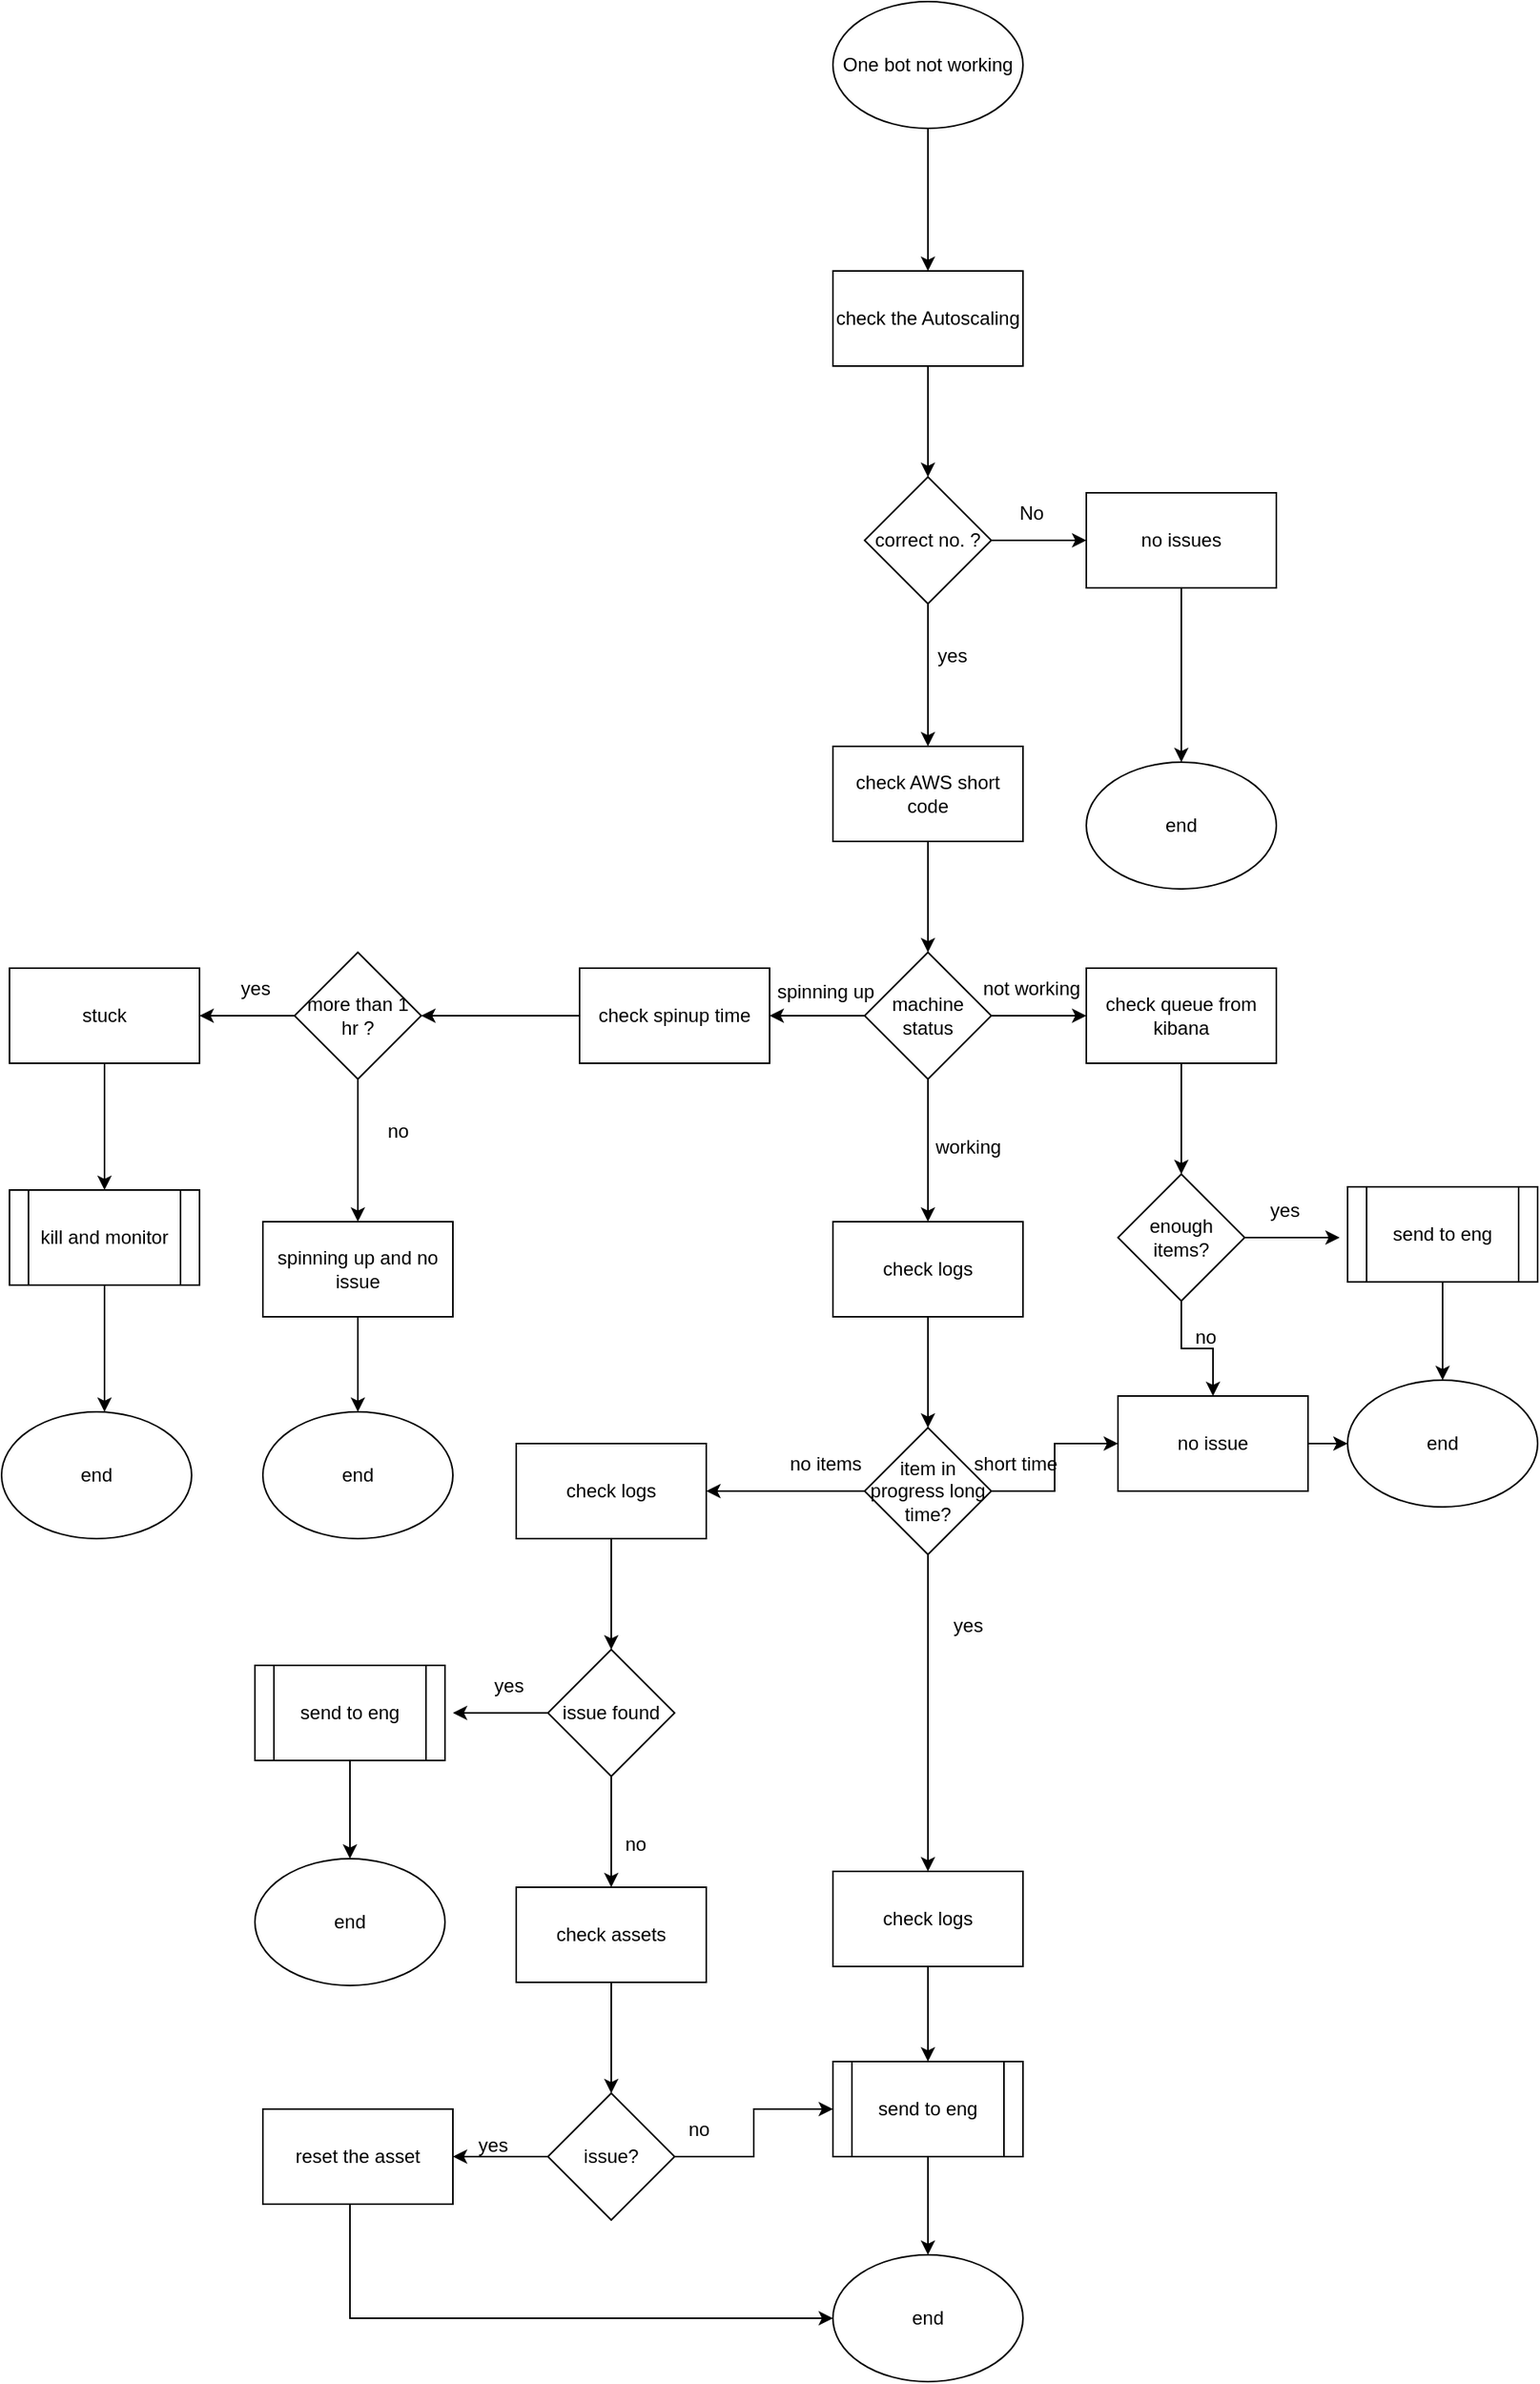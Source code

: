 <mxfile version="26.0.2" pages="4">
  <diagram id="qB6im06y2fwTWG-_lnWr" name="one bot not working">
    <mxGraphModel dx="2643" dy="965" grid="1" gridSize="10" guides="1" tooltips="1" connect="1" arrows="1" fold="1" page="1" pageScale="1" pageWidth="850" pageHeight="1100" math="0" shadow="0">
      <root>
        <mxCell id="0" />
        <mxCell id="1" parent="0" />
        <mxCell id="7RR1qPN_LZL0_2VVASp7-3" value="" style="edgeStyle=orthogonalEdgeStyle;rounded=0;orthogonalLoop=1;jettySize=auto;html=1;" edge="1" parent="1" source="7RR1qPN_LZL0_2VVASp7-1" target="7RR1qPN_LZL0_2VVASp7-2">
          <mxGeometry relative="1" as="geometry" />
        </mxCell>
        <mxCell id="7RR1qPN_LZL0_2VVASp7-1" value="One bot not working" style="ellipse;whiteSpace=wrap;html=1;" vertex="1" parent="1">
          <mxGeometry x="365" y="20" width="120" height="80" as="geometry" />
        </mxCell>
        <mxCell id="7RR1qPN_LZL0_2VVASp7-5" value="" style="edgeStyle=orthogonalEdgeStyle;rounded=0;orthogonalLoop=1;jettySize=auto;html=1;" edge="1" parent="1" source="7RR1qPN_LZL0_2VVASp7-2" target="7RR1qPN_LZL0_2VVASp7-4">
          <mxGeometry relative="1" as="geometry" />
        </mxCell>
        <mxCell id="7RR1qPN_LZL0_2VVASp7-2" value="check the Autoscaling" style="whiteSpace=wrap;html=1;" vertex="1" parent="1">
          <mxGeometry x="365" y="190" width="120" height="60" as="geometry" />
        </mxCell>
        <mxCell id="7RR1qPN_LZL0_2VVASp7-7" value="" style="edgeStyle=orthogonalEdgeStyle;rounded=0;orthogonalLoop=1;jettySize=auto;html=1;" edge="1" parent="1" source="7RR1qPN_LZL0_2VVASp7-4" target="7RR1qPN_LZL0_2VVASp7-6">
          <mxGeometry relative="1" as="geometry" />
        </mxCell>
        <mxCell id="7RR1qPN_LZL0_2VVASp7-10" value="" style="edgeStyle=orthogonalEdgeStyle;rounded=0;orthogonalLoop=1;jettySize=auto;html=1;" edge="1" parent="1" source="7RR1qPN_LZL0_2VVASp7-4" target="7RR1qPN_LZL0_2VVASp7-9">
          <mxGeometry relative="1" as="geometry" />
        </mxCell>
        <mxCell id="7RR1qPN_LZL0_2VVASp7-4" value="correct no. ?" style="rhombus;whiteSpace=wrap;html=1;" vertex="1" parent="1">
          <mxGeometry x="385" y="320" width="80" height="80" as="geometry" />
        </mxCell>
        <mxCell id="7RR1qPN_LZL0_2VVASp7-38" value="" style="edgeStyle=orthogonalEdgeStyle;rounded=0;orthogonalLoop=1;jettySize=auto;html=1;" edge="1" parent="1" source="7RR1qPN_LZL0_2VVASp7-6">
          <mxGeometry relative="1" as="geometry">
            <mxPoint x="585" y="500" as="targetPoint" />
          </mxGeometry>
        </mxCell>
        <mxCell id="7RR1qPN_LZL0_2VVASp7-6" value="no issues" style="whiteSpace=wrap;html=1;" vertex="1" parent="1">
          <mxGeometry x="525" y="330" width="120" height="60" as="geometry" />
        </mxCell>
        <mxCell id="7RR1qPN_LZL0_2VVASp7-8" value="No" style="text;html=1;align=center;verticalAlign=middle;resizable=0;points=[];autosize=1;strokeColor=none;fillColor=none;" vertex="1" parent="1">
          <mxGeometry x="470" y="328" width="40" height="30" as="geometry" />
        </mxCell>
        <mxCell id="7RR1qPN_LZL0_2VVASp7-13" value="" style="edgeStyle=orthogonalEdgeStyle;rounded=0;orthogonalLoop=1;jettySize=auto;html=1;" edge="1" parent="1" source="7RR1qPN_LZL0_2VVASp7-9" target="7RR1qPN_LZL0_2VVASp7-12">
          <mxGeometry relative="1" as="geometry" />
        </mxCell>
        <mxCell id="7RR1qPN_LZL0_2VVASp7-9" value="check AWS short code" style="whiteSpace=wrap;html=1;" vertex="1" parent="1">
          <mxGeometry x="365" y="490" width="120" height="60" as="geometry" />
        </mxCell>
        <mxCell id="7RR1qPN_LZL0_2VVASp7-11" value="yes" style="text;html=1;align=center;verticalAlign=middle;resizable=0;points=[];autosize=1;strokeColor=none;fillColor=none;" vertex="1" parent="1">
          <mxGeometry x="420" y="418" width="40" height="30" as="geometry" />
        </mxCell>
        <mxCell id="7RR1qPN_LZL0_2VVASp7-15" value="" style="edgeStyle=orthogonalEdgeStyle;rounded=0;orthogonalLoop=1;jettySize=auto;html=1;" edge="1" parent="1" source="7RR1qPN_LZL0_2VVASp7-12" target="7RR1qPN_LZL0_2VVASp7-14">
          <mxGeometry relative="1" as="geometry" />
        </mxCell>
        <mxCell id="7RR1qPN_LZL0_2VVASp7-17" value="" style="edgeStyle=orthogonalEdgeStyle;rounded=0;orthogonalLoop=1;jettySize=auto;html=1;" edge="1" parent="1" source="7RR1qPN_LZL0_2VVASp7-12" target="7RR1qPN_LZL0_2VVASp7-16">
          <mxGeometry relative="1" as="geometry" />
        </mxCell>
        <mxCell id="7RR1qPN_LZL0_2VVASp7-19" value="" style="edgeStyle=orthogonalEdgeStyle;rounded=0;orthogonalLoop=1;jettySize=auto;html=1;" edge="1" parent="1" source="7RR1qPN_LZL0_2VVASp7-12" target="7RR1qPN_LZL0_2VVASp7-18">
          <mxGeometry relative="1" as="geometry" />
        </mxCell>
        <mxCell id="7RR1qPN_LZL0_2VVASp7-12" value="machine status" style="rhombus;whiteSpace=wrap;html=1;" vertex="1" parent="1">
          <mxGeometry x="385" y="620" width="80" height="80" as="geometry" />
        </mxCell>
        <mxCell id="7RR1qPN_LZL0_2VVASp7-47" value="" style="edgeStyle=orthogonalEdgeStyle;rounded=0;orthogonalLoop=1;jettySize=auto;html=1;" edge="1" parent="1" source="7RR1qPN_LZL0_2VVASp7-14" target="7RR1qPN_LZL0_2VVASp7-46">
          <mxGeometry relative="1" as="geometry" />
        </mxCell>
        <mxCell id="7RR1qPN_LZL0_2VVASp7-14" value="check queue from kibana" style="whiteSpace=wrap;html=1;" vertex="1" parent="1">
          <mxGeometry x="525" y="630" width="120" height="60" as="geometry" />
        </mxCell>
        <mxCell id="7RR1qPN_LZL0_2VVASp7-45" value="" style="edgeStyle=orthogonalEdgeStyle;rounded=0;orthogonalLoop=1;jettySize=auto;html=1;" edge="1" parent="1" source="7RR1qPN_LZL0_2VVASp7-16" target="7RR1qPN_LZL0_2VVASp7-44">
          <mxGeometry relative="1" as="geometry" />
        </mxCell>
        <mxCell id="7RR1qPN_LZL0_2VVASp7-16" value="check logs" style="whiteSpace=wrap;html=1;" vertex="1" parent="1">
          <mxGeometry x="365" y="790" width="120" height="60" as="geometry" />
        </mxCell>
        <mxCell id="7RR1qPN_LZL0_2VVASp7-24" value="" style="edgeStyle=orthogonalEdgeStyle;rounded=0;orthogonalLoop=1;jettySize=auto;html=1;" edge="1" parent="1" source="7RR1qPN_LZL0_2VVASp7-18" target="7RR1qPN_LZL0_2VVASp7-23">
          <mxGeometry relative="1" as="geometry" />
        </mxCell>
        <mxCell id="7RR1qPN_LZL0_2VVASp7-18" value="check spinup time" style="whiteSpace=wrap;html=1;" vertex="1" parent="1">
          <mxGeometry x="205" y="630" width="120" height="60" as="geometry" />
        </mxCell>
        <mxCell id="7RR1qPN_LZL0_2VVASp7-20" value="spinning up" style="text;html=1;align=center;verticalAlign=middle;resizable=0;points=[];autosize=1;strokeColor=none;fillColor=none;" vertex="1" parent="1">
          <mxGeometry x="320" y="630" width="80" height="30" as="geometry" />
        </mxCell>
        <mxCell id="7RR1qPN_LZL0_2VVASp7-21" value="not working" style="text;html=1;align=center;verticalAlign=middle;resizable=0;points=[];autosize=1;strokeColor=none;fillColor=none;" vertex="1" parent="1">
          <mxGeometry x="450" y="628" width="80" height="30" as="geometry" />
        </mxCell>
        <mxCell id="7RR1qPN_LZL0_2VVASp7-22" value="working" style="text;html=1;align=center;verticalAlign=middle;resizable=0;points=[];autosize=1;strokeColor=none;fillColor=none;" vertex="1" parent="1">
          <mxGeometry x="420" y="728" width="60" height="30" as="geometry" />
        </mxCell>
        <mxCell id="7RR1qPN_LZL0_2VVASp7-26" value="" style="edgeStyle=orthogonalEdgeStyle;rounded=0;orthogonalLoop=1;jettySize=auto;html=1;" edge="1" parent="1" source="7RR1qPN_LZL0_2VVASp7-23" target="7RR1qPN_LZL0_2VVASp7-25">
          <mxGeometry relative="1" as="geometry" />
        </mxCell>
        <mxCell id="7RR1qPN_LZL0_2VVASp7-30" value="" style="edgeStyle=orthogonalEdgeStyle;rounded=0;orthogonalLoop=1;jettySize=auto;html=1;" edge="1" parent="1" source="7RR1qPN_LZL0_2VVASp7-23" target="7RR1qPN_LZL0_2VVASp7-29">
          <mxGeometry relative="1" as="geometry" />
        </mxCell>
        <mxCell id="7RR1qPN_LZL0_2VVASp7-23" value="more than 1 hr ?" style="rhombus;whiteSpace=wrap;html=1;" vertex="1" parent="1">
          <mxGeometry x="25" y="620" width="80" height="80" as="geometry" />
        </mxCell>
        <mxCell id="7RR1qPN_LZL0_2VVASp7-43" style="edgeStyle=orthogonalEdgeStyle;rounded=0;orthogonalLoop=1;jettySize=auto;html=1;entryX=0.5;entryY=0;entryDx=0;entryDy=0;" edge="1" parent="1" source="7RR1qPN_LZL0_2VVASp7-25" target="7RR1qPN_LZL0_2VVASp7-42">
          <mxGeometry relative="1" as="geometry" />
        </mxCell>
        <mxCell id="7RR1qPN_LZL0_2VVASp7-25" value="spinning up and no issue" style="whiteSpace=wrap;html=1;" vertex="1" parent="1">
          <mxGeometry x="5" y="790" width="120" height="60" as="geometry" />
        </mxCell>
        <mxCell id="7RR1qPN_LZL0_2VVASp7-34" value="" style="edgeStyle=orthogonalEdgeStyle;rounded=0;orthogonalLoop=1;jettySize=auto;html=1;" edge="1" parent="1" source="7RR1qPN_LZL0_2VVASp7-29" target="7RR1qPN_LZL0_2VVASp7-33">
          <mxGeometry relative="1" as="geometry" />
        </mxCell>
        <mxCell id="7RR1qPN_LZL0_2VVASp7-29" value="stuck" style="whiteSpace=wrap;html=1;" vertex="1" parent="1">
          <mxGeometry x="-155" y="630" width="120" height="60" as="geometry" />
        </mxCell>
        <mxCell id="7RR1qPN_LZL0_2VVASp7-31" value="yes" style="text;html=1;align=center;verticalAlign=middle;resizable=0;points=[];autosize=1;strokeColor=none;fillColor=none;" vertex="1" parent="1">
          <mxGeometry x="-20" y="628" width="40" height="30" as="geometry" />
        </mxCell>
        <mxCell id="7RR1qPN_LZL0_2VVASp7-32" value="no" style="text;html=1;align=center;verticalAlign=middle;resizable=0;points=[];autosize=1;strokeColor=none;fillColor=none;" vertex="1" parent="1">
          <mxGeometry x="70" y="718" width="40" height="30" as="geometry" />
        </mxCell>
        <mxCell id="7RR1qPN_LZL0_2VVASp7-36" value="" style="edgeStyle=orthogonalEdgeStyle;rounded=0;orthogonalLoop=1;jettySize=auto;html=1;" edge="1" parent="1" source="7RR1qPN_LZL0_2VVASp7-33">
          <mxGeometry relative="1" as="geometry">
            <mxPoint x="-95" y="910" as="targetPoint" />
          </mxGeometry>
        </mxCell>
        <mxCell id="7RR1qPN_LZL0_2VVASp7-33" value="kill and monitor" style="shape=process;whiteSpace=wrap;html=1;backgroundOutline=1;" vertex="1" parent="1">
          <mxGeometry x="-155" y="770" width="120" height="60" as="geometry" />
        </mxCell>
        <mxCell id="7RR1qPN_LZL0_2VVASp7-39" value="end" style="ellipse;whiteSpace=wrap;html=1;" vertex="1" parent="1">
          <mxGeometry x="525" y="500" width="120" height="80" as="geometry" />
        </mxCell>
        <mxCell id="7RR1qPN_LZL0_2VVASp7-41" value="end" style="ellipse;whiteSpace=wrap;html=1;" vertex="1" parent="1">
          <mxGeometry x="-160" y="910" width="120" height="80" as="geometry" />
        </mxCell>
        <mxCell id="7RR1qPN_LZL0_2VVASp7-42" value="end" style="ellipse;whiteSpace=wrap;html=1;" vertex="1" parent="1">
          <mxGeometry x="5" y="910" width="120" height="80" as="geometry" />
        </mxCell>
        <mxCell id="7RR1qPN_LZL0_2VVASp7-64" value="" style="edgeStyle=orthogonalEdgeStyle;rounded=0;orthogonalLoop=1;jettySize=auto;html=1;entryX=0.5;entryY=0;entryDx=0;entryDy=0;" edge="1" parent="1" source="7RR1qPN_LZL0_2VVASp7-44" target="7RR1qPN_LZL0_2VVASp7-89">
          <mxGeometry relative="1" as="geometry">
            <mxPoint x="425" y="1090.0" as="targetPoint" />
          </mxGeometry>
        </mxCell>
        <mxCell id="7RR1qPN_LZL0_2VVASp7-66" value="" style="edgeStyle=orthogonalEdgeStyle;rounded=0;orthogonalLoop=1;jettySize=auto;html=1;" edge="1" parent="1" source="7RR1qPN_LZL0_2VVASp7-44" target="7RR1qPN_LZL0_2VVASp7-59">
          <mxGeometry relative="1" as="geometry" />
        </mxCell>
        <mxCell id="7RR1qPN_LZL0_2VVASp7-93" style="edgeStyle=orthogonalEdgeStyle;rounded=0;orthogonalLoop=1;jettySize=auto;html=1;entryX=1;entryY=0.5;entryDx=0;entryDy=0;" edge="1" parent="1" source="7RR1qPN_LZL0_2VVASp7-44" target="7RR1qPN_LZL0_2VVASp7-92">
          <mxGeometry relative="1" as="geometry" />
        </mxCell>
        <mxCell id="7RR1qPN_LZL0_2VVASp7-44" value="item in progress long time?" style="rhombus;whiteSpace=wrap;html=1;" vertex="1" parent="1">
          <mxGeometry x="385" y="920" width="80" height="80" as="geometry" />
        </mxCell>
        <mxCell id="7RR1qPN_LZL0_2VVASp7-53" value="" style="edgeStyle=orthogonalEdgeStyle;rounded=0;orthogonalLoop=1;jettySize=auto;html=1;" edge="1" parent="1" source="7RR1qPN_LZL0_2VVASp7-46">
          <mxGeometry relative="1" as="geometry">
            <mxPoint x="685" y="800" as="targetPoint" />
          </mxGeometry>
        </mxCell>
        <mxCell id="7RR1qPN_LZL0_2VVASp7-60" value="" style="edgeStyle=orthogonalEdgeStyle;rounded=0;orthogonalLoop=1;jettySize=auto;html=1;" edge="1" parent="1" source="7RR1qPN_LZL0_2VVASp7-46" target="7RR1qPN_LZL0_2VVASp7-59">
          <mxGeometry relative="1" as="geometry" />
        </mxCell>
        <mxCell id="7RR1qPN_LZL0_2VVASp7-46" value="enough items?" style="rhombus;whiteSpace=wrap;html=1;" vertex="1" parent="1">
          <mxGeometry x="545" y="760" width="80" height="80" as="geometry" />
        </mxCell>
        <mxCell id="7RR1qPN_LZL0_2VVASp7-54" value="yes" style="text;html=1;align=center;verticalAlign=middle;resizable=0;points=[];autosize=1;strokeColor=none;fillColor=none;" vertex="1" parent="1">
          <mxGeometry x="630" y="768" width="40" height="30" as="geometry" />
        </mxCell>
        <mxCell id="7RR1qPN_LZL0_2VVASp7-57" style="edgeStyle=orthogonalEdgeStyle;rounded=0;orthogonalLoop=1;jettySize=auto;html=1;" edge="1" parent="1" source="7RR1qPN_LZL0_2VVASp7-55">
          <mxGeometry relative="1" as="geometry">
            <mxPoint x="750" y="890" as="targetPoint" />
          </mxGeometry>
        </mxCell>
        <mxCell id="7RR1qPN_LZL0_2VVASp7-55" value="send to eng" style="shape=process;whiteSpace=wrap;html=1;backgroundOutline=1;" vertex="1" parent="1">
          <mxGeometry x="690" y="768" width="120" height="60" as="geometry" />
        </mxCell>
        <mxCell id="7RR1qPN_LZL0_2VVASp7-58" value="end" style="ellipse;whiteSpace=wrap;html=1;" vertex="1" parent="1">
          <mxGeometry x="690" y="890" width="120" height="80" as="geometry" />
        </mxCell>
        <mxCell id="7RR1qPN_LZL0_2VVASp7-61" style="edgeStyle=orthogonalEdgeStyle;rounded=0;orthogonalLoop=1;jettySize=auto;html=1;entryX=0;entryY=0.5;entryDx=0;entryDy=0;" edge="1" parent="1" source="7RR1qPN_LZL0_2VVASp7-59" target="7RR1qPN_LZL0_2VVASp7-58">
          <mxGeometry relative="1" as="geometry" />
        </mxCell>
        <mxCell id="7RR1qPN_LZL0_2VVASp7-59" value="no issue" style="whiteSpace=wrap;html=1;" vertex="1" parent="1">
          <mxGeometry x="545" y="900" width="120" height="60" as="geometry" />
        </mxCell>
        <mxCell id="7RR1qPN_LZL0_2VVASp7-62" value="no" style="text;html=1;align=center;verticalAlign=middle;resizable=0;points=[];autosize=1;strokeColor=none;fillColor=none;" vertex="1" parent="1">
          <mxGeometry x="580" y="848" width="40" height="30" as="geometry" />
        </mxCell>
        <mxCell id="7RR1qPN_LZL0_2VVASp7-65" value="yes" style="text;html=1;align=center;verticalAlign=middle;resizable=0;points=[];autosize=1;strokeColor=none;fillColor=none;" vertex="1" parent="1">
          <mxGeometry x="430" y="1030" width="40" height="30" as="geometry" />
        </mxCell>
        <mxCell id="7RR1qPN_LZL0_2VVASp7-67" value="short time" style="text;html=1;align=center;verticalAlign=middle;resizable=0;points=[];autosize=1;strokeColor=none;fillColor=none;" vertex="1" parent="1">
          <mxGeometry x="440" y="928" width="80" height="30" as="geometry" />
        </mxCell>
        <mxCell id="7RR1qPN_LZL0_2VVASp7-78" value="" style="edgeStyle=orthogonalEdgeStyle;rounded=0;orthogonalLoop=1;jettySize=auto;html=1;" edge="1" parent="1" source="7RR1qPN_LZL0_2VVASp7-69" target="7RR1qPN_LZL0_2VVASp7-77">
          <mxGeometry relative="1" as="geometry" />
        </mxCell>
        <mxCell id="7RR1qPN_LZL0_2VVASp7-69" value="check assets" style="whiteSpace=wrap;html=1;" vertex="1" parent="1">
          <mxGeometry x="165" y="1210" width="120" height="60" as="geometry" />
        </mxCell>
        <mxCell id="7RR1qPN_LZL0_2VVASp7-71" value="no items" style="text;html=1;align=center;verticalAlign=middle;resizable=0;points=[];autosize=1;strokeColor=none;fillColor=none;" vertex="1" parent="1">
          <mxGeometry x="325" y="928" width="70" height="30" as="geometry" />
        </mxCell>
        <mxCell id="7RR1qPN_LZL0_2VVASp7-72" style="edgeStyle=orthogonalEdgeStyle;rounded=0;orthogonalLoop=1;jettySize=auto;html=1;" edge="1" parent="1" source="7RR1qPN_LZL0_2VVASp7-73">
          <mxGeometry relative="1" as="geometry">
            <mxPoint x="425" y="1442" as="targetPoint" />
          </mxGeometry>
        </mxCell>
        <mxCell id="7RR1qPN_LZL0_2VVASp7-73" value="send to eng" style="shape=process;whiteSpace=wrap;html=1;backgroundOutline=1;" vertex="1" parent="1">
          <mxGeometry x="365" y="1320" width="120" height="60" as="geometry" />
        </mxCell>
        <mxCell id="7RR1qPN_LZL0_2VVASp7-74" value="end" style="ellipse;whiteSpace=wrap;html=1;" vertex="1" parent="1">
          <mxGeometry x="365" y="1442" width="120" height="80" as="geometry" />
        </mxCell>
        <mxCell id="7RR1qPN_LZL0_2VVASp7-80" value="" style="edgeStyle=orthogonalEdgeStyle;rounded=0;orthogonalLoop=1;jettySize=auto;html=1;" edge="1" parent="1" source="7RR1qPN_LZL0_2VVASp7-77" target="7RR1qPN_LZL0_2VVASp7-79">
          <mxGeometry relative="1" as="geometry" />
        </mxCell>
        <mxCell id="7RR1qPN_LZL0_2VVASp7-82" style="edgeStyle=orthogonalEdgeStyle;rounded=0;orthogonalLoop=1;jettySize=auto;html=1;entryX=0;entryY=0.5;entryDx=0;entryDy=0;" edge="1" parent="1" source="7RR1qPN_LZL0_2VVASp7-77" target="7RR1qPN_LZL0_2VVASp7-73">
          <mxGeometry relative="1" as="geometry">
            <mxPoint x="325" y="1630" as="targetPoint" />
          </mxGeometry>
        </mxCell>
        <mxCell id="7RR1qPN_LZL0_2VVASp7-77" value="issue?" style="rhombus;whiteSpace=wrap;html=1;" vertex="1" parent="1">
          <mxGeometry x="185" y="1340" width="80" height="80" as="geometry" />
        </mxCell>
        <mxCell id="7RR1qPN_LZL0_2VVASp7-101" style="edgeStyle=orthogonalEdgeStyle;rounded=0;orthogonalLoop=1;jettySize=auto;html=1;entryX=0;entryY=0.5;entryDx=0;entryDy=0;" edge="1" parent="1" source="7RR1qPN_LZL0_2VVASp7-79" target="7RR1qPN_LZL0_2VVASp7-74">
          <mxGeometry relative="1" as="geometry">
            <Array as="points">
              <mxPoint x="60" y="1482" />
            </Array>
          </mxGeometry>
        </mxCell>
        <mxCell id="7RR1qPN_LZL0_2VVASp7-79" value="reset the asset" style="whiteSpace=wrap;html=1;" vertex="1" parent="1">
          <mxGeometry x="5" y="1350" width="120" height="60" as="geometry" />
        </mxCell>
        <mxCell id="7RR1qPN_LZL0_2VVASp7-81" value="yes" style="text;html=1;align=center;verticalAlign=middle;resizable=0;points=[];autosize=1;strokeColor=none;fillColor=none;" vertex="1" parent="1">
          <mxGeometry x="130" y="1358" width="40" height="30" as="geometry" />
        </mxCell>
        <mxCell id="7RR1qPN_LZL0_2VVASp7-83" value="no" style="text;html=1;align=center;verticalAlign=middle;resizable=0;points=[];autosize=1;strokeColor=none;fillColor=none;" vertex="1" parent="1">
          <mxGeometry x="260" y="1348" width="40" height="30" as="geometry" />
        </mxCell>
        <mxCell id="7RR1qPN_LZL0_2VVASp7-91" style="edgeStyle=orthogonalEdgeStyle;rounded=0;orthogonalLoop=1;jettySize=auto;html=1;entryX=0.5;entryY=0;entryDx=0;entryDy=0;" edge="1" parent="1" source="7RR1qPN_LZL0_2VVASp7-89" target="7RR1qPN_LZL0_2VVASp7-73">
          <mxGeometry relative="1" as="geometry" />
        </mxCell>
        <mxCell id="7RR1qPN_LZL0_2VVASp7-89" value="check logs" style="whiteSpace=wrap;html=1;" vertex="1" parent="1">
          <mxGeometry x="365" y="1200" width="120" height="60" as="geometry" />
        </mxCell>
        <mxCell id="7RR1qPN_LZL0_2VVASp7-95" value="" style="edgeStyle=orthogonalEdgeStyle;rounded=0;orthogonalLoop=1;jettySize=auto;html=1;" edge="1" parent="1" source="7RR1qPN_LZL0_2VVASp7-92" target="7RR1qPN_LZL0_2VVASp7-94">
          <mxGeometry relative="1" as="geometry" />
        </mxCell>
        <mxCell id="7RR1qPN_LZL0_2VVASp7-92" value="check logs" style="whiteSpace=wrap;html=1;" vertex="1" parent="1">
          <mxGeometry x="165" y="930" width="120" height="60" as="geometry" />
        </mxCell>
        <mxCell id="7RR1qPN_LZL0_2VVASp7-96" style="edgeStyle=orthogonalEdgeStyle;rounded=0;orthogonalLoop=1;jettySize=auto;html=1;entryX=0.5;entryY=0;entryDx=0;entryDy=0;" edge="1" parent="1" source="7RR1qPN_LZL0_2VVASp7-94" target="7RR1qPN_LZL0_2VVASp7-69">
          <mxGeometry relative="1" as="geometry" />
        </mxCell>
        <mxCell id="7RR1qPN_LZL0_2VVASp7-99" value="" style="edgeStyle=orthogonalEdgeStyle;rounded=0;orthogonalLoop=1;jettySize=auto;html=1;" edge="1" parent="1" source="7RR1qPN_LZL0_2VVASp7-94">
          <mxGeometry relative="1" as="geometry">
            <mxPoint x="125" y="1100" as="targetPoint" />
          </mxGeometry>
        </mxCell>
        <mxCell id="7RR1qPN_LZL0_2VVASp7-94" value="issue found" style="rhombus;whiteSpace=wrap;html=1;" vertex="1" parent="1">
          <mxGeometry x="185" y="1060" width="80" height="80" as="geometry" />
        </mxCell>
        <mxCell id="7RR1qPN_LZL0_2VVASp7-97" value="no" style="text;html=1;align=center;verticalAlign=middle;resizable=0;points=[];autosize=1;strokeColor=none;fillColor=none;" vertex="1" parent="1">
          <mxGeometry x="220" y="1168" width="40" height="30" as="geometry" />
        </mxCell>
        <mxCell id="7RR1qPN_LZL0_2VVASp7-100" value="yes" style="text;html=1;align=center;verticalAlign=middle;resizable=0;points=[];autosize=1;strokeColor=none;fillColor=none;" vertex="1" parent="1">
          <mxGeometry x="140" y="1068" width="40" height="30" as="geometry" />
        </mxCell>
        <mxCell id="7RR1qPN_LZL0_2VVASp7-102" style="edgeStyle=orthogonalEdgeStyle;rounded=0;orthogonalLoop=1;jettySize=auto;html=1;" edge="1" parent="1" source="7RR1qPN_LZL0_2VVASp7-103">
          <mxGeometry relative="1" as="geometry">
            <mxPoint x="60" y="1192" as="targetPoint" />
          </mxGeometry>
        </mxCell>
        <mxCell id="7RR1qPN_LZL0_2VVASp7-103" value="send to eng" style="shape=process;whiteSpace=wrap;html=1;backgroundOutline=1;" vertex="1" parent="1">
          <mxGeometry y="1070" width="120" height="60" as="geometry" />
        </mxCell>
        <mxCell id="7RR1qPN_LZL0_2VVASp7-104" value="end" style="ellipse;whiteSpace=wrap;html=1;" vertex="1" parent="1">
          <mxGeometry y="1192" width="120" height="80" as="geometry" />
        </mxCell>
      </root>
    </mxGraphModel>
  </diagram>
  <diagram id="V11BwJPkFF8yKme91R0h" name="bot totally down">
    <mxGraphModel dx="2762" dy="572" grid="1" gridSize="10" guides="1" tooltips="1" connect="1" arrows="1" fold="1" page="1" pageScale="1" pageWidth="850" pageHeight="1100" math="0" shadow="0">
      <root>
        <mxCell id="0" />
        <mxCell id="1" parent="0" />
        <mxCell id="vhSgzX-HlqPCGnvYKWyy-3" value="" style="edgeStyle=orthogonalEdgeStyle;rounded=0;orthogonalLoop=1;jettySize=auto;html=1;" parent="1" source="vhSgzX-HlqPCGnvYKWyy-4" target="vhSgzX-HlqPCGnvYKWyy-7" edge="1">
          <mxGeometry relative="1" as="geometry" />
        </mxCell>
        <mxCell id="vhSgzX-HlqPCGnvYKWyy-4" value="check the Autoscaling" style="whiteSpace=wrap;html=1;" parent="1" vertex="1">
          <mxGeometry x="265" y="480" width="120" height="60" as="geometry" />
        </mxCell>
        <mxCell id="vhSgzX-HlqPCGnvYKWyy-5" value="" style="edgeStyle=orthogonalEdgeStyle;rounded=0;orthogonalLoop=1;jettySize=auto;html=1;" parent="1" source="vhSgzX-HlqPCGnvYKWyy-7" edge="1">
          <mxGeometry relative="1" as="geometry">
            <mxPoint x="425" y="650.0" as="targetPoint" />
          </mxGeometry>
        </mxCell>
        <mxCell id="vhSgzX-HlqPCGnvYKWyy-6" value="" style="edgeStyle=orthogonalEdgeStyle;rounded=0;orthogonalLoop=1;jettySize=auto;html=1;" parent="1" source="vhSgzX-HlqPCGnvYKWyy-7" target="vhSgzX-HlqPCGnvYKWyy-12" edge="1">
          <mxGeometry relative="1" as="geometry" />
        </mxCell>
        <mxCell id="vhSgzX-HlqPCGnvYKWyy-7" value="should work?" style="rhombus;whiteSpace=wrap;html=1;" parent="1" vertex="1">
          <mxGeometry x="285" y="610" width="80" height="80" as="geometry" />
        </mxCell>
        <mxCell id="vhSgzX-HlqPCGnvYKWyy-10" value="No" style="text;html=1;align=center;verticalAlign=middle;resizable=0;points=[];autosize=1;strokeColor=none;fillColor=none;" parent="1" vertex="1">
          <mxGeometry x="370" y="618" width="40" height="30" as="geometry" />
        </mxCell>
        <mxCell id="vhSgzX-HlqPCGnvYKWyy-11" value="" style="edgeStyle=orthogonalEdgeStyle;rounded=0;orthogonalLoop=1;jettySize=auto;html=1;" parent="1" source="vhSgzX-HlqPCGnvYKWyy-12" target="vhSgzX-HlqPCGnvYKWyy-17" edge="1">
          <mxGeometry relative="1" as="geometry" />
        </mxCell>
        <mxCell id="vhSgzX-HlqPCGnvYKWyy-12" value="check AWS short code" style="whiteSpace=wrap;html=1;" parent="1" vertex="1">
          <mxGeometry x="265" y="780" width="120" height="60" as="geometry" />
        </mxCell>
        <mxCell id="vhSgzX-HlqPCGnvYKWyy-13" value="yes" style="text;html=1;align=center;verticalAlign=middle;resizable=0;points=[];autosize=1;strokeColor=none;fillColor=none;" parent="1" vertex="1">
          <mxGeometry x="285" y="708" width="40" height="30" as="geometry" />
        </mxCell>
        <mxCell id="vhSgzX-HlqPCGnvYKWyy-14" value="" style="edgeStyle=orthogonalEdgeStyle;rounded=0;orthogonalLoop=1;jettySize=auto;html=1;entryX=0.5;entryY=0;entryDx=0;entryDy=0;" parent="1" source="vhSgzX-HlqPCGnvYKWyy-17" target="vhSgzX-HlqPCGnvYKWyy-50" edge="1">
          <mxGeometry relative="1" as="geometry">
            <mxPoint x="425" y="950" as="targetPoint" />
          </mxGeometry>
        </mxCell>
        <mxCell id="vhSgzX-HlqPCGnvYKWyy-15" value="" style="edgeStyle=orthogonalEdgeStyle;rounded=0;orthogonalLoop=1;jettySize=auto;html=1;" parent="1" source="vhSgzX-HlqPCGnvYKWyy-17" target="vhSgzX-HlqPCGnvYKWyy-21" edge="1">
          <mxGeometry relative="1" as="geometry" />
        </mxCell>
        <mxCell id="vhSgzX-HlqPCGnvYKWyy-16" value="" style="edgeStyle=orthogonalEdgeStyle;rounded=0;orthogonalLoop=1;jettySize=auto;html=1;" parent="1" source="vhSgzX-HlqPCGnvYKWyy-17" target="vhSgzX-HlqPCGnvYKWyy-23" edge="1">
          <mxGeometry relative="1" as="geometry" />
        </mxCell>
        <mxCell id="vhSgzX-HlqPCGnvYKWyy-17" value="machine status" style="rhombus;whiteSpace=wrap;html=1;" parent="1" vertex="1">
          <mxGeometry x="285" y="910" width="80" height="80" as="geometry" />
        </mxCell>
        <mxCell id="vhSgzX-HlqPCGnvYKWyy-20" value="" style="edgeStyle=orthogonalEdgeStyle;rounded=0;orthogonalLoop=1;jettySize=auto;html=1;" parent="1" source="vhSgzX-HlqPCGnvYKWyy-21" target="vhSgzX-HlqPCGnvYKWyy-44" edge="1">
          <mxGeometry relative="1" as="geometry" />
        </mxCell>
        <mxCell id="vhSgzX-HlqPCGnvYKWyy-21" value="check logs" style="whiteSpace=wrap;html=1;" parent="1" vertex="1">
          <mxGeometry x="265" y="1080" width="120" height="60" as="geometry" />
        </mxCell>
        <mxCell id="vhSgzX-HlqPCGnvYKWyy-22" value="" style="edgeStyle=orthogonalEdgeStyle;rounded=0;orthogonalLoop=1;jettySize=auto;html=1;" parent="1" source="vhSgzX-HlqPCGnvYKWyy-23" target="vhSgzX-HlqPCGnvYKWyy-29" edge="1">
          <mxGeometry relative="1" as="geometry" />
        </mxCell>
        <mxCell id="vhSgzX-HlqPCGnvYKWyy-23" value="check spinup time" style="whiteSpace=wrap;html=1;" parent="1" vertex="1">
          <mxGeometry x="105" y="920" width="120" height="60" as="geometry" />
        </mxCell>
        <mxCell id="vhSgzX-HlqPCGnvYKWyy-24" value="spinning up" style="text;html=1;align=center;verticalAlign=middle;resizable=0;points=[];autosize=1;strokeColor=none;fillColor=none;" parent="1" vertex="1">
          <mxGeometry x="220" y="920" width="80" height="30" as="geometry" />
        </mxCell>
        <mxCell id="vhSgzX-HlqPCGnvYKWyy-25" value="not working" style="text;html=1;align=center;verticalAlign=middle;resizable=0;points=[];autosize=1;strokeColor=none;fillColor=none;" parent="1" vertex="1">
          <mxGeometry x="350" y="918" width="80" height="30" as="geometry" />
        </mxCell>
        <mxCell id="vhSgzX-HlqPCGnvYKWyy-26" value="working" style="text;html=1;align=center;verticalAlign=middle;resizable=0;points=[];autosize=1;strokeColor=none;fillColor=none;" parent="1" vertex="1">
          <mxGeometry x="320" y="1018" width="60" height="30" as="geometry" />
        </mxCell>
        <mxCell id="vhSgzX-HlqPCGnvYKWyy-27" value="" style="edgeStyle=orthogonalEdgeStyle;rounded=0;orthogonalLoop=1;jettySize=auto;html=1;" parent="1" source="vhSgzX-HlqPCGnvYKWyy-29" target="vhSgzX-HlqPCGnvYKWyy-31" edge="1">
          <mxGeometry relative="1" as="geometry" />
        </mxCell>
        <mxCell id="vhSgzX-HlqPCGnvYKWyy-28" value="" style="edgeStyle=orthogonalEdgeStyle;rounded=0;orthogonalLoop=1;jettySize=auto;html=1;" parent="1" source="vhSgzX-HlqPCGnvYKWyy-29" target="vhSgzX-HlqPCGnvYKWyy-33" edge="1">
          <mxGeometry relative="1" as="geometry" />
        </mxCell>
        <mxCell id="vhSgzX-HlqPCGnvYKWyy-29" value="more than 1 hr ?" style="rhombus;whiteSpace=wrap;html=1;" parent="1" vertex="1">
          <mxGeometry x="-75" y="910" width="80" height="80" as="geometry" />
        </mxCell>
        <mxCell id="vhSgzX-HlqPCGnvYKWyy-30" style="edgeStyle=orthogonalEdgeStyle;rounded=0;orthogonalLoop=1;jettySize=auto;html=1;entryX=0.5;entryY=0;entryDx=0;entryDy=0;" parent="1" source="vhSgzX-HlqPCGnvYKWyy-31" target="vhSgzX-HlqPCGnvYKWyy-40" edge="1">
          <mxGeometry relative="1" as="geometry" />
        </mxCell>
        <mxCell id="vhSgzX-HlqPCGnvYKWyy-31" value="spinning up and no issue" style="whiteSpace=wrap;html=1;" parent="1" vertex="1">
          <mxGeometry x="-95" y="1080" width="120" height="60" as="geometry" />
        </mxCell>
        <mxCell id="vhSgzX-HlqPCGnvYKWyy-32" value="" style="edgeStyle=orthogonalEdgeStyle;rounded=0;orthogonalLoop=1;jettySize=auto;html=1;" parent="1" source="vhSgzX-HlqPCGnvYKWyy-33" target="vhSgzX-HlqPCGnvYKWyy-37" edge="1">
          <mxGeometry relative="1" as="geometry" />
        </mxCell>
        <mxCell id="vhSgzX-HlqPCGnvYKWyy-33" value="stuck" style="whiteSpace=wrap;html=1;" parent="1" vertex="1">
          <mxGeometry x="-255" y="920" width="120" height="60" as="geometry" />
        </mxCell>
        <mxCell id="vhSgzX-HlqPCGnvYKWyy-34" value="yes" style="text;html=1;align=center;verticalAlign=middle;resizable=0;points=[];autosize=1;strokeColor=none;fillColor=none;" parent="1" vertex="1">
          <mxGeometry x="-120" y="918" width="40" height="30" as="geometry" />
        </mxCell>
        <mxCell id="vhSgzX-HlqPCGnvYKWyy-35" value="no" style="text;html=1;align=center;verticalAlign=middle;resizable=0;points=[];autosize=1;strokeColor=none;fillColor=none;" parent="1" vertex="1">
          <mxGeometry x="-30" y="1008" width="40" height="30" as="geometry" />
        </mxCell>
        <mxCell id="vhSgzX-HlqPCGnvYKWyy-36" value="" style="edgeStyle=orthogonalEdgeStyle;rounded=0;orthogonalLoop=1;jettySize=auto;html=1;" parent="1" source="vhSgzX-HlqPCGnvYKWyy-37" edge="1">
          <mxGeometry relative="1" as="geometry">
            <mxPoint x="-195" y="1200" as="targetPoint" />
          </mxGeometry>
        </mxCell>
        <mxCell id="vhSgzX-HlqPCGnvYKWyy-37" value="kill and monitor" style="shape=process;whiteSpace=wrap;html=1;backgroundOutline=1;" parent="1" vertex="1">
          <mxGeometry x="-255" y="1060" width="120" height="60" as="geometry" />
        </mxCell>
        <mxCell id="vhSgzX-HlqPCGnvYKWyy-39" value="end" style="ellipse;whiteSpace=wrap;html=1;" parent="1" vertex="1">
          <mxGeometry x="-260" y="1200" width="120" height="80" as="geometry" />
        </mxCell>
        <mxCell id="vhSgzX-HlqPCGnvYKWyy-40" value="end" style="ellipse;whiteSpace=wrap;html=1;" parent="1" vertex="1">
          <mxGeometry x="-95" y="1200" width="120" height="80" as="geometry" />
        </mxCell>
        <mxCell id="vhSgzX-HlqPCGnvYKWyy-41" value="" style="edgeStyle=orthogonalEdgeStyle;rounded=0;orthogonalLoop=1;jettySize=auto;html=1;entryX=0.5;entryY=0;entryDx=0;entryDy=0;" parent="1" source="vhSgzX-HlqPCGnvYKWyy-44" target="vhSgzX-HlqPCGnvYKWyy-73" edge="1">
          <mxGeometry relative="1" as="geometry">
            <mxPoint x="325.0" y="1380" as="targetPoint" />
          </mxGeometry>
        </mxCell>
        <mxCell id="vhSgzX-HlqPCGnvYKWyy-43" style="edgeStyle=orthogonalEdgeStyle;rounded=0;orthogonalLoop=1;jettySize=auto;html=1;entryX=1;entryY=0.5;entryDx=0;entryDy=0;" parent="1" source="vhSgzX-HlqPCGnvYKWyy-44" target="vhSgzX-HlqPCGnvYKWyy-75" edge="1">
          <mxGeometry relative="1" as="geometry" />
        </mxCell>
        <mxCell id="zGMOyQygPYI9afU3vxwy-83" style="edgeStyle=orthogonalEdgeStyle;rounded=0;orthogonalLoop=1;jettySize=auto;html=1;" parent="1" source="vhSgzX-HlqPCGnvYKWyy-44" edge="1">
          <mxGeometry relative="1" as="geometry">
            <mxPoint x="540" y="1390" as="targetPoint" />
          </mxGeometry>
        </mxCell>
        <mxCell id="vhSgzX-HlqPCGnvYKWyy-44" value="item in progress long time?" style="rhombus;whiteSpace=wrap;html=1;" parent="1" vertex="1">
          <mxGeometry x="285" y="1210" width="80" height="80" as="geometry" />
        </mxCell>
        <mxCell id="vhSgzX-HlqPCGnvYKWyy-49" style="edgeStyle=orthogonalEdgeStyle;rounded=0;orthogonalLoop=1;jettySize=auto;html=1;" parent="1" source="vhSgzX-HlqPCGnvYKWyy-50" edge="1">
          <mxGeometry relative="1" as="geometry">
            <mxPoint x="650" y="1180" as="targetPoint" />
          </mxGeometry>
        </mxCell>
        <mxCell id="vhSgzX-HlqPCGnvYKWyy-50" value="send to eng" style="shape=process;whiteSpace=wrap;html=1;backgroundOutline=1;" parent="1" vertex="1">
          <mxGeometry x="590" y="1058" width="120" height="60" as="geometry" />
        </mxCell>
        <mxCell id="vhSgzX-HlqPCGnvYKWyy-51" value="end" style="ellipse;whiteSpace=wrap;html=1;" parent="1" vertex="1">
          <mxGeometry x="590" y="1180" width="120" height="80" as="geometry" />
        </mxCell>
        <mxCell id="vhSgzX-HlqPCGnvYKWyy-57" value="yes" style="text;html=1;align=center;verticalAlign=middle;resizable=0;points=[];autosize=1;strokeColor=none;fillColor=none;" parent="1" vertex="1">
          <mxGeometry x="330" y="1320" width="40" height="30" as="geometry" />
        </mxCell>
        <mxCell id="vhSgzX-HlqPCGnvYKWyy-58" value="short time" style="text;html=1;align=center;verticalAlign=middle;resizable=0;points=[];autosize=1;strokeColor=none;fillColor=none;" parent="1" vertex="1">
          <mxGeometry x="365" y="1218" width="80" height="30" as="geometry" />
        </mxCell>
        <mxCell id="vhSgzX-HlqPCGnvYKWyy-59" value="" style="edgeStyle=orthogonalEdgeStyle;rounded=0;orthogonalLoop=1;jettySize=auto;html=1;" parent="1" source="vhSgzX-HlqPCGnvYKWyy-60" target="vhSgzX-HlqPCGnvYKWyy-67" edge="1">
          <mxGeometry relative="1" as="geometry" />
        </mxCell>
        <mxCell id="vhSgzX-HlqPCGnvYKWyy-60" value="check assets" style="whiteSpace=wrap;html=1;" parent="1" vertex="1">
          <mxGeometry x="65" y="1500" width="120" height="60" as="geometry" />
        </mxCell>
        <mxCell id="vhSgzX-HlqPCGnvYKWyy-61" value="no items" style="text;html=1;align=center;verticalAlign=middle;resizable=0;points=[];autosize=1;strokeColor=none;fillColor=none;" parent="1" vertex="1">
          <mxGeometry x="225" y="1218" width="70" height="30" as="geometry" />
        </mxCell>
        <mxCell id="vhSgzX-HlqPCGnvYKWyy-62" style="edgeStyle=orthogonalEdgeStyle;rounded=0;orthogonalLoop=1;jettySize=auto;html=1;" parent="1" source="vhSgzX-HlqPCGnvYKWyy-63" edge="1">
          <mxGeometry relative="1" as="geometry">
            <mxPoint x="325" y="1732" as="targetPoint" />
          </mxGeometry>
        </mxCell>
        <mxCell id="vhSgzX-HlqPCGnvYKWyy-63" value="send to eng" style="shape=process;whiteSpace=wrap;html=1;backgroundOutline=1;" parent="1" vertex="1">
          <mxGeometry x="265" y="1640" width="120" height="60" as="geometry" />
        </mxCell>
        <mxCell id="vhSgzX-HlqPCGnvYKWyy-64" value="end" style="ellipse;whiteSpace=wrap;html=1;" parent="1" vertex="1">
          <mxGeometry x="265" y="1732" width="120" height="80" as="geometry" />
        </mxCell>
        <mxCell id="vhSgzX-HlqPCGnvYKWyy-65" value="" style="edgeStyle=orthogonalEdgeStyle;rounded=0;orthogonalLoop=1;jettySize=auto;html=1;" parent="1" source="vhSgzX-HlqPCGnvYKWyy-67" target="vhSgzX-HlqPCGnvYKWyy-69" edge="1">
          <mxGeometry relative="1" as="geometry" />
        </mxCell>
        <mxCell id="vhSgzX-HlqPCGnvYKWyy-66" style="edgeStyle=orthogonalEdgeStyle;rounded=0;orthogonalLoop=1;jettySize=auto;html=1;entryX=0;entryY=0.5;entryDx=0;entryDy=0;" parent="1" source="vhSgzX-HlqPCGnvYKWyy-67" target="vhSgzX-HlqPCGnvYKWyy-63" edge="1">
          <mxGeometry relative="1" as="geometry">
            <mxPoint x="225" y="1920" as="targetPoint" />
          </mxGeometry>
        </mxCell>
        <mxCell id="vhSgzX-HlqPCGnvYKWyy-67" value="issue?" style="rhombus;whiteSpace=wrap;html=1;" parent="1" vertex="1">
          <mxGeometry x="85" y="1630" width="80" height="80" as="geometry" />
        </mxCell>
        <mxCell id="vhSgzX-HlqPCGnvYKWyy-68" style="edgeStyle=orthogonalEdgeStyle;rounded=0;orthogonalLoop=1;jettySize=auto;html=1;entryX=0;entryY=0.5;entryDx=0;entryDy=0;" parent="1" source="vhSgzX-HlqPCGnvYKWyy-69" target="vhSgzX-HlqPCGnvYKWyy-64" edge="1">
          <mxGeometry relative="1" as="geometry">
            <Array as="points">
              <mxPoint x="-40" y="1772" />
            </Array>
          </mxGeometry>
        </mxCell>
        <mxCell id="vhSgzX-HlqPCGnvYKWyy-69" value="reset the asset" style="whiteSpace=wrap;html=1;" parent="1" vertex="1">
          <mxGeometry x="-95" y="1640" width="120" height="60" as="geometry" />
        </mxCell>
        <mxCell id="vhSgzX-HlqPCGnvYKWyy-70" value="yes" style="text;html=1;align=center;verticalAlign=middle;resizable=0;points=[];autosize=1;strokeColor=none;fillColor=none;" parent="1" vertex="1">
          <mxGeometry x="30" y="1648" width="40" height="30" as="geometry" />
        </mxCell>
        <mxCell id="vhSgzX-HlqPCGnvYKWyy-71" value="no" style="text;html=1;align=center;verticalAlign=middle;resizable=0;points=[];autosize=1;strokeColor=none;fillColor=none;" parent="1" vertex="1">
          <mxGeometry x="160" y="1638" width="40" height="30" as="geometry" />
        </mxCell>
        <mxCell id="vhSgzX-HlqPCGnvYKWyy-72" style="edgeStyle=orthogonalEdgeStyle;rounded=0;orthogonalLoop=1;jettySize=auto;html=1;entryX=0.5;entryY=0;entryDx=0;entryDy=0;" parent="1" source="vhSgzX-HlqPCGnvYKWyy-73" target="vhSgzX-HlqPCGnvYKWyy-63" edge="1">
          <mxGeometry relative="1" as="geometry" />
        </mxCell>
        <mxCell id="vhSgzX-HlqPCGnvYKWyy-73" value="check logs" style="whiteSpace=wrap;html=1;" parent="1" vertex="1">
          <mxGeometry x="265" y="1490" width="120" height="60" as="geometry" />
        </mxCell>
        <mxCell id="vhSgzX-HlqPCGnvYKWyy-74" value="" style="edgeStyle=orthogonalEdgeStyle;rounded=0;orthogonalLoop=1;jettySize=auto;html=1;" parent="1" source="vhSgzX-HlqPCGnvYKWyy-75" target="vhSgzX-HlqPCGnvYKWyy-78" edge="1">
          <mxGeometry relative="1" as="geometry" />
        </mxCell>
        <mxCell id="vhSgzX-HlqPCGnvYKWyy-75" value="check logs" style="whiteSpace=wrap;html=1;" parent="1" vertex="1">
          <mxGeometry x="65" y="1220" width="120" height="60" as="geometry" />
        </mxCell>
        <mxCell id="vhSgzX-HlqPCGnvYKWyy-76" style="edgeStyle=orthogonalEdgeStyle;rounded=0;orthogonalLoop=1;jettySize=auto;html=1;entryX=0.5;entryY=0;entryDx=0;entryDy=0;" parent="1" source="vhSgzX-HlqPCGnvYKWyy-78" target="vhSgzX-HlqPCGnvYKWyy-60" edge="1">
          <mxGeometry relative="1" as="geometry" />
        </mxCell>
        <mxCell id="vhSgzX-HlqPCGnvYKWyy-77" value="" style="edgeStyle=orthogonalEdgeStyle;rounded=0;orthogonalLoop=1;jettySize=auto;html=1;" parent="1" source="vhSgzX-HlqPCGnvYKWyy-78" edge="1">
          <mxGeometry relative="1" as="geometry">
            <mxPoint x="25" y="1390" as="targetPoint" />
          </mxGeometry>
        </mxCell>
        <mxCell id="vhSgzX-HlqPCGnvYKWyy-78" value="items fails" style="rhombus;whiteSpace=wrap;html=1;" parent="1" vertex="1">
          <mxGeometry x="85" y="1350" width="80" height="80" as="geometry" />
        </mxCell>
        <mxCell id="vhSgzX-HlqPCGnvYKWyy-79" value="no" style="text;html=1;align=center;verticalAlign=middle;resizable=0;points=[];autosize=1;strokeColor=none;fillColor=none;" parent="1" vertex="1">
          <mxGeometry x="120" y="1458" width="40" height="30" as="geometry" />
        </mxCell>
        <mxCell id="vhSgzX-HlqPCGnvYKWyy-80" value="yes" style="text;html=1;align=center;verticalAlign=middle;resizable=0;points=[];autosize=1;strokeColor=none;fillColor=none;" parent="1" vertex="1">
          <mxGeometry x="40" y="1358" width="40" height="30" as="geometry" />
        </mxCell>
        <mxCell id="vhSgzX-HlqPCGnvYKWyy-81" style="edgeStyle=orthogonalEdgeStyle;rounded=0;orthogonalLoop=1;jettySize=auto;html=1;" parent="1" source="vhSgzX-HlqPCGnvYKWyy-82" edge="1">
          <mxGeometry relative="1" as="geometry">
            <mxPoint x="-40" y="1482" as="targetPoint" />
          </mxGeometry>
        </mxCell>
        <mxCell id="vhSgzX-HlqPCGnvYKWyy-82" value="send to eng" style="shape=process;whiteSpace=wrap;html=1;backgroundOutline=1;" parent="1" vertex="1">
          <mxGeometry x="-100" y="1360" width="120" height="60" as="geometry" />
        </mxCell>
        <mxCell id="vhSgzX-HlqPCGnvYKWyy-83" value="end" style="ellipse;whiteSpace=wrap;html=1;" parent="1" vertex="1">
          <mxGeometry x="-100" y="1482" width="120" height="80" as="geometry" />
        </mxCell>
        <mxCell id="vhSgzX-HlqPCGnvYKWyy-87" value="" style="edgeStyle=orthogonalEdgeStyle;rounded=0;orthogonalLoop=1;jettySize=auto;html=1;" parent="1" source="vhSgzX-HlqPCGnvYKWyy-85" edge="1">
          <mxGeometry relative="1" as="geometry">
            <mxPoint x="570" y="650.0" as="targetPoint" />
          </mxGeometry>
        </mxCell>
        <mxCell id="vhSgzX-HlqPCGnvYKWyy-93" value="" style="edgeStyle=orthogonalEdgeStyle;rounded=0;orthogonalLoop=1;jettySize=auto;html=1;" parent="1" source="vhSgzX-HlqPCGnvYKWyy-85" target="vhSgzX-HlqPCGnvYKWyy-91" edge="1">
          <mxGeometry relative="1" as="geometry" />
        </mxCell>
        <mxCell id="vhSgzX-HlqPCGnvYKWyy-85" value="need to work?" style="rhombus;whiteSpace=wrap;html=1;" parent="1" vertex="1">
          <mxGeometry x="430" y="610" width="80" height="80" as="geometry" />
        </mxCell>
        <mxCell id="vhSgzX-HlqPCGnvYKWyy-88" value="yes" style="text;html=1;align=center;verticalAlign=middle;resizable=0;points=[];autosize=1;strokeColor=none;fillColor=none;" parent="1" vertex="1">
          <mxGeometry x="520" y="628" width="40" height="30" as="geometry" />
        </mxCell>
        <mxCell id="vhSgzX-HlqPCGnvYKWyy-96" style="edgeStyle=orthogonalEdgeStyle;rounded=0;orthogonalLoop=1;jettySize=auto;html=1;entryX=1;entryY=0.5;entryDx=0;entryDy=0;" parent="1" source="vhSgzX-HlqPCGnvYKWyy-89" target="vhSgzX-HlqPCGnvYKWyy-92" edge="1">
          <mxGeometry relative="1" as="geometry">
            <Array as="points">
              <mxPoint x="630" y="850" />
            </Array>
          </mxGeometry>
        </mxCell>
        <mxCell id="vhSgzX-HlqPCGnvYKWyy-89" value="enable and send to eng" style="shape=process;whiteSpace=wrap;html=1;backgroundOutline=1;" parent="1" vertex="1">
          <mxGeometry x="570" y="618" width="120" height="60" as="geometry" />
        </mxCell>
        <mxCell id="vhSgzX-HlqPCGnvYKWyy-94" style="edgeStyle=orthogonalEdgeStyle;rounded=0;orthogonalLoop=1;jettySize=auto;html=1;entryX=0.5;entryY=0;entryDx=0;entryDy=0;" parent="1" source="vhSgzX-HlqPCGnvYKWyy-91" target="vhSgzX-HlqPCGnvYKWyy-92" edge="1">
          <mxGeometry relative="1" as="geometry" />
        </mxCell>
        <mxCell id="vhSgzX-HlqPCGnvYKWyy-91" value="no issues" style="whiteSpace=wrap;html=1;" parent="1" vertex="1">
          <mxGeometry x="410" y="708" width="120" height="60" as="geometry" />
        </mxCell>
        <mxCell id="vhSgzX-HlqPCGnvYKWyy-92" value="end" style="ellipse;whiteSpace=wrap;html=1;" parent="1" vertex="1">
          <mxGeometry x="410" y="810" width="120" height="80" as="geometry" />
        </mxCell>
        <mxCell id="vhSgzX-HlqPCGnvYKWyy-95" value="no" style="text;html=1;align=center;verticalAlign=middle;resizable=0;points=[];autosize=1;strokeColor=none;fillColor=none;" parent="1" vertex="1">
          <mxGeometry x="470" y="678" width="40" height="30" as="geometry" />
        </mxCell>
        <mxCell id="vhSgzX-HlqPCGnvYKWyy-108" style="edgeStyle=orthogonalEdgeStyle;rounded=0;orthogonalLoop=1;jettySize=auto;html=1;entryX=0.5;entryY=0;entryDx=0;entryDy=0;" parent="1" source="vhSgzX-HlqPCGnvYKWyy-109" target="vhSgzX-HlqPCGnvYKWyy-111" edge="1">
          <mxGeometry relative="1" as="geometry" />
        </mxCell>
        <mxCell id="vhSgzX-HlqPCGnvYKWyy-109" value="bot totally down" style="ellipse;whiteSpace=wrap;html=1;" parent="1" vertex="1">
          <mxGeometry x="430" y="100" width="120" height="80" as="geometry" />
        </mxCell>
        <mxCell id="vhSgzX-HlqPCGnvYKWyy-110" value="" style="edgeStyle=orthogonalEdgeStyle;rounded=0;orthogonalLoop=1;jettySize=auto;html=1;" parent="1" source="vhSgzX-HlqPCGnvYKWyy-111" target="vhSgzX-HlqPCGnvYKWyy-114" edge="1">
          <mxGeometry relative="1" as="geometry" />
        </mxCell>
        <mxCell id="vhSgzX-HlqPCGnvYKWyy-111" value="check if items in queue" style="whiteSpace=wrap;html=1;" parent="1" vertex="1">
          <mxGeometry x="430" y="210" width="120" height="60" as="geometry" />
        </mxCell>
        <mxCell id="vhSgzX-HlqPCGnvYKWyy-112" value="" style="edgeStyle=orthogonalEdgeStyle;rounded=0;orthogonalLoop=1;jettySize=auto;html=1;" parent="1" source="vhSgzX-HlqPCGnvYKWyy-114" target="vhSgzX-HlqPCGnvYKWyy-115" edge="1">
          <mxGeometry relative="1" as="geometry" />
        </mxCell>
        <mxCell id="vhSgzX-HlqPCGnvYKWyy-113" value="" style="edgeStyle=orthogonalEdgeStyle;rounded=0;orthogonalLoop=1;jettySize=auto;html=1;" parent="1" source="vhSgzX-HlqPCGnvYKWyy-114" target="vhSgzX-HlqPCGnvYKWyy-116" edge="1">
          <mxGeometry relative="1" as="geometry" />
        </mxCell>
        <mxCell id="vhSgzX-HlqPCGnvYKWyy-114" value="items ?" style="rhombus;whiteSpace=wrap;html=1;" parent="1" vertex="1">
          <mxGeometry x="450" y="310" width="80" height="80" as="geometry" />
        </mxCell>
        <mxCell id="tGw1Xe3jevSC2_tixJQR-3" style="edgeStyle=orthogonalEdgeStyle;rounded=0;orthogonalLoop=1;jettySize=auto;html=1;" parent="1" source="vhSgzX-HlqPCGnvYKWyy-115" edge="1">
          <mxGeometry relative="1" as="geometry">
            <mxPoint x="-110" y="350" as="targetPoint" />
          </mxGeometry>
        </mxCell>
        <mxCell id="vhSgzX-HlqPCGnvYKWyy-115" value="loader" style="whiteSpace=wrap;html=1;" parent="1" vertex="1">
          <mxGeometry x="265" y="320" width="120" height="60" as="geometry" />
        </mxCell>
        <mxCell id="vhSgzX-HlqPCGnvYKWyy-120" style="edgeStyle=orthogonalEdgeStyle;rounded=0;orthogonalLoop=1;jettySize=auto;html=1;entryX=1;entryY=0.5;entryDx=0;entryDy=0;" parent="1" source="vhSgzX-HlqPCGnvYKWyy-116" target="vhSgzX-HlqPCGnvYKWyy-4" edge="1">
          <mxGeometry relative="1" as="geometry" />
        </mxCell>
        <mxCell id="vhSgzX-HlqPCGnvYKWyy-116" value="worker" style="whiteSpace=wrap;html=1;" parent="1" vertex="1">
          <mxGeometry x="430" y="480" width="120" height="60" as="geometry" />
        </mxCell>
        <mxCell id="vhSgzX-HlqPCGnvYKWyy-117" value="no" style="text;html=1;align=center;verticalAlign=middle;resizable=0;points=[];autosize=1;strokeColor=none;fillColor=none;" parent="1" vertex="1">
          <mxGeometry x="405" y="328" width="40" height="30" as="geometry" />
        </mxCell>
        <mxCell id="vhSgzX-HlqPCGnvYKWyy-118" value="yes" style="text;html=1;align=center;verticalAlign=middle;resizable=0;points=[];autosize=1;strokeColor=none;fillColor=none;" parent="1" vertex="1">
          <mxGeometry x="490" y="420" width="40" height="30" as="geometry" />
        </mxCell>
        <mxCell id="zGMOyQygPYI9afU3vxwy-4" value="" style="edgeStyle=orthogonalEdgeStyle;rounded=0;orthogonalLoop=1;jettySize=auto;html=1;" parent="1" source="zGMOyQygPYI9afU3vxwy-6" edge="1">
          <mxGeometry relative="1" as="geometry">
            <mxPoint x="-595" y="672.0" as="targetPoint" />
          </mxGeometry>
        </mxCell>
        <mxCell id="zGMOyQygPYI9afU3vxwy-5" value="" style="edgeStyle=orthogonalEdgeStyle;rounded=0;orthogonalLoop=1;jettySize=auto;html=1;" parent="1" source="zGMOyQygPYI9afU3vxwy-6" target="zGMOyQygPYI9afU3vxwy-9" edge="1">
          <mxGeometry relative="1" as="geometry" />
        </mxCell>
        <mxCell id="zGMOyQygPYI9afU3vxwy-6" value="should work?" style="rhombus;whiteSpace=wrap;html=1;" parent="1" vertex="1">
          <mxGeometry x="-735" y="632" width="80" height="80" as="geometry" />
        </mxCell>
        <mxCell id="zGMOyQygPYI9afU3vxwy-7" value="No" style="text;html=1;align=center;verticalAlign=middle;resizable=0;points=[];autosize=1;strokeColor=none;fillColor=none;" parent="1" vertex="1">
          <mxGeometry x="-650" y="640" width="40" height="30" as="geometry" />
        </mxCell>
        <mxCell id="zGMOyQygPYI9afU3vxwy-8" value="" style="edgeStyle=orthogonalEdgeStyle;rounded=0;orthogonalLoop=1;jettySize=auto;html=1;" parent="1" source="zGMOyQygPYI9afU3vxwy-9" target="zGMOyQygPYI9afU3vxwy-14" edge="1">
          <mxGeometry relative="1" as="geometry" />
        </mxCell>
        <mxCell id="zGMOyQygPYI9afU3vxwy-9" value="check AWS short code" style="whiteSpace=wrap;html=1;" parent="1" vertex="1">
          <mxGeometry x="-755" y="802" width="120" height="60" as="geometry" />
        </mxCell>
        <mxCell id="zGMOyQygPYI9afU3vxwy-10" value="yes" style="text;html=1;align=center;verticalAlign=middle;resizable=0;points=[];autosize=1;strokeColor=none;fillColor=none;" parent="1" vertex="1">
          <mxGeometry x="-740" y="745" width="40" height="30" as="geometry" />
        </mxCell>
        <mxCell id="zGMOyQygPYI9afU3vxwy-11" value="" style="edgeStyle=orthogonalEdgeStyle;rounded=0;orthogonalLoop=1;jettySize=auto;html=1;entryX=0.5;entryY=0;entryDx=0;entryDy=0;" parent="1" source="zGMOyQygPYI9afU3vxwy-14" target="zGMOyQygPYI9afU3vxwy-40" edge="1">
          <mxGeometry relative="1" as="geometry">
            <mxPoint x="-595" y="972" as="targetPoint" />
          </mxGeometry>
        </mxCell>
        <mxCell id="zGMOyQygPYI9afU3vxwy-12" value="" style="edgeStyle=orthogonalEdgeStyle;rounded=0;orthogonalLoop=1;jettySize=auto;html=1;" parent="1" source="zGMOyQygPYI9afU3vxwy-14" target="zGMOyQygPYI9afU3vxwy-16" edge="1">
          <mxGeometry relative="1" as="geometry" />
        </mxCell>
        <mxCell id="zGMOyQygPYI9afU3vxwy-13" value="" style="edgeStyle=orthogonalEdgeStyle;rounded=0;orthogonalLoop=1;jettySize=auto;html=1;" parent="1" source="zGMOyQygPYI9afU3vxwy-14" target="zGMOyQygPYI9afU3vxwy-18" edge="1">
          <mxGeometry relative="1" as="geometry" />
        </mxCell>
        <mxCell id="zGMOyQygPYI9afU3vxwy-14" value="machine status" style="rhombus;whiteSpace=wrap;html=1;" parent="1" vertex="1">
          <mxGeometry x="-735" y="932" width="80" height="80" as="geometry" />
        </mxCell>
        <mxCell id="zGMOyQygPYI9afU3vxwy-15" value="" style="edgeStyle=orthogonalEdgeStyle;rounded=0;orthogonalLoop=1;jettySize=auto;html=1;" parent="1" source="zGMOyQygPYI9afU3vxwy-16" edge="1">
          <mxGeometry relative="1" as="geometry">
            <mxPoint x="-695" y="1232" as="targetPoint" />
          </mxGeometry>
        </mxCell>
        <mxCell id="zGMOyQygPYI9afU3vxwy-16" value="check logs" style="whiteSpace=wrap;html=1;" parent="1" vertex="1">
          <mxGeometry x="-755" y="1102" width="120" height="60" as="geometry" />
        </mxCell>
        <mxCell id="zGMOyQygPYI9afU3vxwy-17" value="" style="edgeStyle=orthogonalEdgeStyle;rounded=0;orthogonalLoop=1;jettySize=auto;html=1;" parent="1" source="zGMOyQygPYI9afU3vxwy-18" target="zGMOyQygPYI9afU3vxwy-24" edge="1">
          <mxGeometry relative="1" as="geometry" />
        </mxCell>
        <mxCell id="zGMOyQygPYI9afU3vxwy-18" value="check spinup time" style="whiteSpace=wrap;html=1;" parent="1" vertex="1">
          <mxGeometry x="-915" y="942" width="120" height="60" as="geometry" />
        </mxCell>
        <mxCell id="zGMOyQygPYI9afU3vxwy-19" value="spinning up" style="text;html=1;align=center;verticalAlign=middle;resizable=0;points=[];autosize=1;strokeColor=none;fillColor=none;" parent="1" vertex="1">
          <mxGeometry x="-800" y="942" width="80" height="30" as="geometry" />
        </mxCell>
        <mxCell id="zGMOyQygPYI9afU3vxwy-20" value="not working" style="text;html=1;align=center;verticalAlign=middle;resizable=0;points=[];autosize=1;strokeColor=none;fillColor=none;" parent="1" vertex="1">
          <mxGeometry x="-670" y="940" width="80" height="30" as="geometry" />
        </mxCell>
        <mxCell id="zGMOyQygPYI9afU3vxwy-21" value="working" style="text;html=1;align=center;verticalAlign=middle;resizable=0;points=[];autosize=1;strokeColor=none;fillColor=none;" parent="1" vertex="1">
          <mxGeometry x="-700" y="1040" width="60" height="30" as="geometry" />
        </mxCell>
        <mxCell id="zGMOyQygPYI9afU3vxwy-22" value="" style="edgeStyle=orthogonalEdgeStyle;rounded=0;orthogonalLoop=1;jettySize=auto;html=1;" parent="1" source="zGMOyQygPYI9afU3vxwy-24" target="zGMOyQygPYI9afU3vxwy-26" edge="1">
          <mxGeometry relative="1" as="geometry" />
        </mxCell>
        <mxCell id="zGMOyQygPYI9afU3vxwy-23" value="" style="edgeStyle=orthogonalEdgeStyle;rounded=0;orthogonalLoop=1;jettySize=auto;html=1;" parent="1" source="zGMOyQygPYI9afU3vxwy-24" target="zGMOyQygPYI9afU3vxwy-28" edge="1">
          <mxGeometry relative="1" as="geometry" />
        </mxCell>
        <mxCell id="zGMOyQygPYI9afU3vxwy-24" value="more than 1 hr ?" style="rhombus;whiteSpace=wrap;html=1;" parent="1" vertex="1">
          <mxGeometry x="-1095" y="932" width="80" height="80" as="geometry" />
        </mxCell>
        <mxCell id="zGMOyQygPYI9afU3vxwy-25" style="edgeStyle=orthogonalEdgeStyle;rounded=0;orthogonalLoop=1;jettySize=auto;html=1;entryX=0.5;entryY=0;entryDx=0;entryDy=0;" parent="1" source="zGMOyQygPYI9afU3vxwy-26" target="zGMOyQygPYI9afU3vxwy-34" edge="1">
          <mxGeometry relative="1" as="geometry" />
        </mxCell>
        <mxCell id="zGMOyQygPYI9afU3vxwy-26" value="spinning up and no issue" style="whiteSpace=wrap;html=1;" parent="1" vertex="1">
          <mxGeometry x="-1115" y="1102" width="120" height="60" as="geometry" />
        </mxCell>
        <mxCell id="zGMOyQygPYI9afU3vxwy-27" value="" style="edgeStyle=orthogonalEdgeStyle;rounded=0;orthogonalLoop=1;jettySize=auto;html=1;" parent="1" source="zGMOyQygPYI9afU3vxwy-28" target="zGMOyQygPYI9afU3vxwy-32" edge="1">
          <mxGeometry relative="1" as="geometry" />
        </mxCell>
        <mxCell id="zGMOyQygPYI9afU3vxwy-28" value="stuck" style="whiteSpace=wrap;html=1;" parent="1" vertex="1">
          <mxGeometry x="-1275" y="942" width="120" height="60" as="geometry" />
        </mxCell>
        <mxCell id="zGMOyQygPYI9afU3vxwy-29" value="yes" style="text;html=1;align=center;verticalAlign=middle;resizable=0;points=[];autosize=1;strokeColor=none;fillColor=none;" parent="1" vertex="1">
          <mxGeometry x="-1140" y="940" width="40" height="30" as="geometry" />
        </mxCell>
        <mxCell id="zGMOyQygPYI9afU3vxwy-30" value="no" style="text;html=1;align=center;verticalAlign=middle;resizable=0;points=[];autosize=1;strokeColor=none;fillColor=none;" parent="1" vertex="1">
          <mxGeometry x="-1050" y="1030" width="40" height="30" as="geometry" />
        </mxCell>
        <mxCell id="zGMOyQygPYI9afU3vxwy-31" value="" style="edgeStyle=orthogonalEdgeStyle;rounded=0;orthogonalLoop=1;jettySize=auto;html=1;" parent="1" source="zGMOyQygPYI9afU3vxwy-32" edge="1">
          <mxGeometry relative="1" as="geometry">
            <mxPoint x="-1215" y="1222" as="targetPoint" />
          </mxGeometry>
        </mxCell>
        <mxCell id="zGMOyQygPYI9afU3vxwy-32" value="kill and monitor" style="shape=process;whiteSpace=wrap;html=1;backgroundOutline=1;" parent="1" vertex="1">
          <mxGeometry x="-1275" y="1082" width="120" height="60" as="geometry" />
        </mxCell>
        <mxCell id="zGMOyQygPYI9afU3vxwy-33" value="end" style="ellipse;whiteSpace=wrap;html=1;" parent="1" vertex="1">
          <mxGeometry x="-1280" y="1222" width="120" height="80" as="geometry" />
        </mxCell>
        <mxCell id="zGMOyQygPYI9afU3vxwy-34" value="end" style="ellipse;whiteSpace=wrap;html=1;" parent="1" vertex="1">
          <mxGeometry x="-1115" y="1222" width="120" height="80" as="geometry" />
        </mxCell>
        <mxCell id="zGMOyQygPYI9afU3vxwy-39" style="edgeStyle=orthogonalEdgeStyle;rounded=0;orthogonalLoop=1;jettySize=auto;html=1;" parent="1" source="zGMOyQygPYI9afU3vxwy-40" edge="1">
          <mxGeometry relative="1" as="geometry">
            <mxPoint x="-370" y="1202" as="targetPoint" />
          </mxGeometry>
        </mxCell>
        <mxCell id="zGMOyQygPYI9afU3vxwy-40" value="send to eng" style="shape=process;whiteSpace=wrap;html=1;backgroundOutline=1;" parent="1" vertex="1">
          <mxGeometry x="-430" y="1080" width="120" height="60" as="geometry" />
        </mxCell>
        <mxCell id="zGMOyQygPYI9afU3vxwy-41" value="end" style="ellipse;whiteSpace=wrap;html=1;" parent="1" vertex="1">
          <mxGeometry x="-430" y="1202" width="120" height="80" as="geometry" />
        </mxCell>
        <mxCell id="zGMOyQygPYI9afU3vxwy-73" value="" style="edgeStyle=orthogonalEdgeStyle;rounded=0;orthogonalLoop=1;jettySize=auto;html=1;" parent="1" source="zGMOyQygPYI9afU3vxwy-75" edge="1">
          <mxGeometry relative="1" as="geometry">
            <mxPoint x="-450" y="672.0" as="targetPoint" />
          </mxGeometry>
        </mxCell>
        <mxCell id="zGMOyQygPYI9afU3vxwy-74" value="" style="edgeStyle=orthogonalEdgeStyle;rounded=0;orthogonalLoop=1;jettySize=auto;html=1;" parent="1" source="zGMOyQygPYI9afU3vxwy-75" target="zGMOyQygPYI9afU3vxwy-80" edge="1">
          <mxGeometry relative="1" as="geometry" />
        </mxCell>
        <mxCell id="zGMOyQygPYI9afU3vxwy-75" value="need to work?" style="rhombus;whiteSpace=wrap;html=1;" parent="1" vertex="1">
          <mxGeometry x="-590" y="632" width="80" height="80" as="geometry" />
        </mxCell>
        <mxCell id="zGMOyQygPYI9afU3vxwy-76" value="yes" style="text;html=1;align=center;verticalAlign=middle;resizable=0;points=[];autosize=1;strokeColor=none;fillColor=none;" parent="1" vertex="1">
          <mxGeometry x="-500" y="650" width="40" height="30" as="geometry" />
        </mxCell>
        <mxCell id="zGMOyQygPYI9afU3vxwy-77" style="edgeStyle=orthogonalEdgeStyle;rounded=0;orthogonalLoop=1;jettySize=auto;html=1;entryX=1;entryY=0.5;entryDx=0;entryDy=0;" parent="1" source="zGMOyQygPYI9afU3vxwy-78" target="zGMOyQygPYI9afU3vxwy-81" edge="1">
          <mxGeometry relative="1" as="geometry">
            <Array as="points">
              <mxPoint x="-390" y="872" />
            </Array>
          </mxGeometry>
        </mxCell>
        <mxCell id="zGMOyQygPYI9afU3vxwy-78" value="enable and send to eng" style="shape=process;whiteSpace=wrap;html=1;backgroundOutline=1;" parent="1" vertex="1">
          <mxGeometry x="-450" y="640" width="120" height="60" as="geometry" />
        </mxCell>
        <mxCell id="zGMOyQygPYI9afU3vxwy-79" style="edgeStyle=orthogonalEdgeStyle;rounded=0;orthogonalLoop=1;jettySize=auto;html=1;entryX=0.5;entryY=0;entryDx=0;entryDy=0;" parent="1" source="zGMOyQygPYI9afU3vxwy-80" target="zGMOyQygPYI9afU3vxwy-81" edge="1">
          <mxGeometry relative="1" as="geometry" />
        </mxCell>
        <mxCell id="zGMOyQygPYI9afU3vxwy-80" value="no issues" style="whiteSpace=wrap;html=1;" parent="1" vertex="1">
          <mxGeometry x="-610" y="730" width="120" height="60" as="geometry" />
        </mxCell>
        <mxCell id="zGMOyQygPYI9afU3vxwy-81" value="end" style="ellipse;whiteSpace=wrap;html=1;" parent="1" vertex="1">
          <mxGeometry x="-610" y="832" width="120" height="80" as="geometry" />
        </mxCell>
        <mxCell id="zGMOyQygPYI9afU3vxwy-82" value="no" style="text;html=1;align=center;verticalAlign=middle;resizable=0;points=[];autosize=1;strokeColor=none;fillColor=none;" parent="1" vertex="1">
          <mxGeometry x="-550" y="700" width="40" height="30" as="geometry" />
        </mxCell>
        <mxCell id="zGMOyQygPYI9afU3vxwy-86" value="" style="edgeStyle=orthogonalEdgeStyle;rounded=0;orthogonalLoop=1;jettySize=auto;html=1;" parent="1" source="zGMOyQygPYI9afU3vxwy-84" target="zGMOyQygPYI9afU3vxwy-85" edge="1">
          <mxGeometry relative="1" as="geometry" />
        </mxCell>
        <mxCell id="zGMOyQygPYI9afU3vxwy-84" value="check items status" style="whiteSpace=wrap;html=1;" parent="1" vertex="1">
          <mxGeometry x="480" y="1388" width="120" height="60" as="geometry" />
        </mxCell>
        <mxCell id="zGMOyQygPYI9afU3vxwy-88" value="" style="edgeStyle=orthogonalEdgeStyle;rounded=0;orthogonalLoop=1;jettySize=auto;html=1;" parent="1" source="zGMOyQygPYI9afU3vxwy-85" target="zGMOyQygPYI9afU3vxwy-87" edge="1">
          <mxGeometry relative="1" as="geometry" />
        </mxCell>
        <mxCell id="zGMOyQygPYI9afU3vxwy-91" value="" style="edgeStyle=orthogonalEdgeStyle;rounded=0;orthogonalLoop=1;jettySize=auto;html=1;" parent="1" source="zGMOyQygPYI9afU3vxwy-85" target="zGMOyQygPYI9afU3vxwy-90" edge="1">
          <mxGeometry relative="1" as="geometry" />
        </mxCell>
        <mxCell id="zGMOyQygPYI9afU3vxwy-85" value="fails" style="rhombus;whiteSpace=wrap;html=1;" parent="1" vertex="1">
          <mxGeometry x="500" y="1518" width="80" height="80" as="geometry" />
        </mxCell>
        <mxCell id="zGMOyQygPYI9afU3vxwy-95" style="edgeStyle=orthogonalEdgeStyle;rounded=0;orthogonalLoop=1;jettySize=auto;html=1;entryX=0.5;entryY=0;entryDx=0;entryDy=0;" parent="1" source="zGMOyQygPYI9afU3vxwy-87" target="zGMOyQygPYI9afU3vxwy-93" edge="1">
          <mxGeometry relative="1" as="geometry" />
        </mxCell>
        <mxCell id="zGMOyQygPYI9afU3vxwy-87" value="check logs" style="whiteSpace=wrap;html=1;" parent="1" vertex="1">
          <mxGeometry x="480" y="1688" width="120" height="60" as="geometry" />
        </mxCell>
        <mxCell id="zGMOyQygPYI9afU3vxwy-89" value="no" style="text;html=1;align=center;verticalAlign=middle;resizable=0;points=[];autosize=1;strokeColor=none;fillColor=none;" parent="1" vertex="1">
          <mxGeometry x="580" y="1528" width="40" height="30" as="geometry" />
        </mxCell>
        <mxCell id="zGMOyQygPYI9afU3vxwy-97" style="edgeStyle=orthogonalEdgeStyle;rounded=0;orthogonalLoop=1;jettySize=auto;html=1;exitX=0.5;exitY=1;exitDx=0;exitDy=0;" parent="1" source="zGMOyQygPYI9afU3vxwy-90" edge="1">
          <mxGeometry relative="1" as="geometry">
            <mxPoint x="610" y="1960" as="targetPoint" />
            <Array as="points">
              <mxPoint x="700" y="1960" />
            </Array>
          </mxGeometry>
        </mxCell>
        <mxCell id="zGMOyQygPYI9afU3vxwy-90" value="no issue" style="whiteSpace=wrap;html=1;" parent="1" vertex="1">
          <mxGeometry x="640" y="1528" width="120" height="60" as="geometry" />
        </mxCell>
        <mxCell id="zGMOyQygPYI9afU3vxwy-92" value="yes" style="text;html=1;align=center;verticalAlign=middle;resizable=0;points=[];autosize=1;strokeColor=none;fillColor=none;" parent="1" vertex="1">
          <mxGeometry x="500" y="1618" width="40" height="30" as="geometry" />
        </mxCell>
        <mxCell id="zGMOyQygPYI9afU3vxwy-96" style="edgeStyle=orthogonalEdgeStyle;rounded=0;orthogonalLoop=1;jettySize=auto;html=1;entryX=0.5;entryY=0;entryDx=0;entryDy=0;" parent="1" source="zGMOyQygPYI9afU3vxwy-93" target="zGMOyQygPYI9afU3vxwy-94" edge="1">
          <mxGeometry relative="1" as="geometry" />
        </mxCell>
        <mxCell id="zGMOyQygPYI9afU3vxwy-93" value="send to eng" style="shape=process;whiteSpace=wrap;html=1;backgroundOutline=1;" parent="1" vertex="1">
          <mxGeometry x="480" y="1800" width="120" height="60" as="geometry" />
        </mxCell>
        <mxCell id="zGMOyQygPYI9afU3vxwy-94" value="end" style="ellipse;whiteSpace=wrap;html=1;" parent="1" vertex="1">
          <mxGeometry x="480" y="1922" width="120" height="80" as="geometry" />
        </mxCell>
        <mxCell id="zGMOyQygPYI9afU3vxwy-98" value="" style="edgeStyle=orthogonalEdgeStyle;rounded=0;orthogonalLoop=1;jettySize=auto;html=1;" parent="1" source="zGMOyQygPYI9afU3vxwy-99" edge="1">
          <mxGeometry relative="1" as="geometry">
            <mxPoint x="-550" y="632" as="targetPoint" />
          </mxGeometry>
        </mxCell>
        <mxCell id="zGMOyQygPYI9afU3vxwy-99" value="check the Autoscaling" style="whiteSpace=wrap;html=1;" parent="1" vertex="1">
          <mxGeometry x="-610" y="502" width="120" height="60" as="geometry" />
        </mxCell>
        <mxCell id="tGw1Xe3jevSC2_tixJQR-12" value="" style="edgeStyle=orthogonalEdgeStyle;rounded=0;orthogonalLoop=1;jettySize=auto;html=1;" parent="1" source="tGw1Xe3jevSC2_tixJQR-1" target="tGw1Xe3jevSC2_tixJQR-11" edge="1">
          <mxGeometry relative="1" as="geometry" />
        </mxCell>
        <mxCell id="tGw1Xe3jevSC2_tixJQR-15" value="" style="edgeStyle=orthogonalEdgeStyle;rounded=0;orthogonalLoop=1;jettySize=auto;html=1;" parent="1" source="tGw1Xe3jevSC2_tixJQR-1" target="tGw1Xe3jevSC2_tixJQR-14" edge="1">
          <mxGeometry relative="1" as="geometry" />
        </mxCell>
        <mxCell id="tGw1Xe3jevSC2_tixJQR-1" value="is there an input" style="rhombus;whiteSpace=wrap;html=1;" parent="1" vertex="1">
          <mxGeometry x="-735" y="1230" width="80" height="80" as="geometry" />
        </mxCell>
        <mxCell id="tGw1Xe3jevSC2_tixJQR-6" style="edgeStyle=orthogonalEdgeStyle;rounded=0;orthogonalLoop=1;jettySize=auto;html=1;entryX=0.5;entryY=0;entryDx=0;entryDy=0;" parent="1" source="tGw1Xe3jevSC2_tixJQR-2" target="tGw1Xe3jevSC2_tixJQR-5" edge="1">
          <mxGeometry relative="1" as="geometry" />
        </mxCell>
        <mxCell id="tGw1Xe3jevSC2_tixJQR-2" value="get loader type" style="whiteSpace=wrap;html=1;" parent="1" vertex="1">
          <mxGeometry x="-230" y="320" width="120" height="60" as="geometry" />
        </mxCell>
        <mxCell id="tGw1Xe3jevSC2_tixJQR-7" style="edgeStyle=orthogonalEdgeStyle;rounded=0;orthogonalLoop=1;jettySize=auto;html=1;entryX=0.5;entryY=0;entryDx=0;entryDy=0;" parent="1" source="tGw1Xe3jevSC2_tixJQR-5" target="zGMOyQygPYI9afU3vxwy-99" edge="1">
          <mxGeometry relative="1" as="geometry" />
        </mxCell>
        <mxCell id="tGw1Xe3jevSC2_tixJQR-59" style="edgeStyle=orthogonalEdgeStyle;rounded=0;orthogonalLoop=1;jettySize=auto;html=1;exitX=0;exitY=0.5;exitDx=0;exitDy=0;entryX=1;entryY=0.5;entryDx=0;entryDy=0;" parent="1" source="tGw1Xe3jevSC2_tixJQR-5" target="tGw1Xe3jevSC2_tixJQR-24" edge="1">
          <mxGeometry relative="1" as="geometry" />
        </mxCell>
        <mxCell id="tGw1Xe3jevSC2_tixJQR-5" value="lambda ?" style="rhombus;whiteSpace=wrap;html=1;" parent="1" vertex="1">
          <mxGeometry x="-590" y="350" width="80" height="80" as="geometry" />
        </mxCell>
        <mxCell id="tGw1Xe3jevSC2_tixJQR-8" value="no" style="text;html=1;align=center;verticalAlign=middle;resizable=0;points=[];autosize=1;strokeColor=none;fillColor=none;" parent="1" vertex="1">
          <mxGeometry x="-545" y="450" width="40" height="30" as="geometry" />
        </mxCell>
        <mxCell id="tGw1Xe3jevSC2_tixJQR-10" value="yes" style="text;html=1;align=center;verticalAlign=middle;resizable=0;points=[];autosize=1;strokeColor=none;fillColor=none;" parent="1" vertex="1">
          <mxGeometry x="-730" y="358" width="40" height="30" as="geometry" />
        </mxCell>
        <mxCell id="tGw1Xe3jevSC2_tixJQR-20" value="" style="edgeStyle=orthogonalEdgeStyle;rounded=0;orthogonalLoop=1;jettySize=auto;html=1;" parent="1" source="tGw1Xe3jevSC2_tixJQR-11" target="tGw1Xe3jevSC2_tixJQR-19" edge="1">
          <mxGeometry relative="1" as="geometry" />
        </mxCell>
        <mxCell id="tGw1Xe3jevSC2_tixJQR-11" value="no input found" style="whiteSpace=wrap;html=1;" parent="1" vertex="1">
          <mxGeometry x="-755" y="1400" width="120" height="60" as="geometry" />
        </mxCell>
        <mxCell id="tGw1Xe3jevSC2_tixJQR-13" value="no" style="text;html=1;align=center;verticalAlign=middle;resizable=0;points=[];autosize=1;strokeColor=none;fillColor=none;" parent="1" vertex="1">
          <mxGeometry x="-690" y="1330" width="40" height="30" as="geometry" />
        </mxCell>
        <mxCell id="tGw1Xe3jevSC2_tixJQR-18" value="" style="edgeStyle=orthogonalEdgeStyle;rounded=0;orthogonalLoop=1;jettySize=auto;html=1;" parent="1" source="tGw1Xe3jevSC2_tixJQR-14" target="tGw1Xe3jevSC2_tixJQR-17" edge="1">
          <mxGeometry relative="1" as="geometry" />
        </mxCell>
        <mxCell id="tGw1Xe3jevSC2_tixJQR-14" value="got error" style="whiteSpace=wrap;html=1;" parent="1" vertex="1">
          <mxGeometry x="-915" y="1240" width="120" height="60" as="geometry" />
        </mxCell>
        <mxCell id="tGw1Xe3jevSC2_tixJQR-16" value="yes" style="text;html=1;align=center;verticalAlign=middle;resizable=0;points=[];autosize=1;strokeColor=none;fillColor=none;" parent="1" vertex="1">
          <mxGeometry x="-780" y="1240" width="40" height="30" as="geometry" />
        </mxCell>
        <mxCell id="tGw1Xe3jevSC2_tixJQR-23" style="edgeStyle=orthogonalEdgeStyle;rounded=0;orthogonalLoop=1;jettySize=auto;html=1;entryX=0.5;entryY=0;entryDx=0;entryDy=0;" parent="1" source="tGw1Xe3jevSC2_tixJQR-17" target="tGw1Xe3jevSC2_tixJQR-21" edge="1">
          <mxGeometry relative="1" as="geometry" />
        </mxCell>
        <mxCell id="tGw1Xe3jevSC2_tixJQR-17" value="send to eng" style="shape=process;whiteSpace=wrap;html=1;backgroundOutline=1;" parent="1" vertex="1">
          <mxGeometry x="-915" y="1380" width="120" height="60" as="geometry" />
        </mxCell>
        <mxCell id="tGw1Xe3jevSC2_tixJQR-22" style="edgeStyle=orthogonalEdgeStyle;rounded=0;orthogonalLoop=1;jettySize=auto;html=1;exitX=0;exitY=0.5;exitDx=0;exitDy=0;entryX=1;entryY=0.5;entryDx=0;entryDy=0;" parent="1" source="tGw1Xe3jevSC2_tixJQR-19" target="tGw1Xe3jevSC2_tixJQR-21" edge="1">
          <mxGeometry relative="1" as="geometry" />
        </mxCell>
        <mxCell id="tGw1Xe3jevSC2_tixJQR-19" value="check with business" style="shape=process;whiteSpace=wrap;html=1;backgroundOutline=1;" parent="1" vertex="1">
          <mxGeometry x="-757.5" y="1550" width="125" height="60" as="geometry" />
        </mxCell>
        <mxCell id="tGw1Xe3jevSC2_tixJQR-21" value="end" style="ellipse;whiteSpace=wrap;html=1;" parent="1" vertex="1">
          <mxGeometry x="-915" y="1538" width="120" height="80" as="geometry" />
        </mxCell>
        <mxCell id="tGw1Xe3jevSC2_tixJQR-26" value="" style="edgeStyle=orthogonalEdgeStyle;rounded=0;orthogonalLoop=1;jettySize=auto;html=1;" parent="1" source="tGw1Xe3jevSC2_tixJQR-24" target="tGw1Xe3jevSC2_tixJQR-25" edge="1">
          <mxGeometry relative="1" as="geometry" />
        </mxCell>
        <mxCell id="tGw1Xe3jevSC2_tixJQR-24" value="check lambda logs" style="whiteSpace=wrap;html=1;" parent="1" vertex="1">
          <mxGeometry x="-930" y="360" width="120" height="60" as="geometry" />
        </mxCell>
        <mxCell id="tGw1Xe3jevSC2_tixJQR-28" value="" style="edgeStyle=orthogonalEdgeStyle;rounded=0;orthogonalLoop=1;jettySize=auto;html=1;" parent="1" source="tGw1Xe3jevSC2_tixJQR-25" edge="1">
          <mxGeometry relative="1" as="geometry">
            <mxPoint x="-1070" y="510" as="targetPoint" />
          </mxGeometry>
        </mxCell>
        <mxCell id="tGw1Xe3jevSC2_tixJQR-45" value="" style="edgeStyle=orthogonalEdgeStyle;rounded=0;orthogonalLoop=1;jettySize=auto;html=1;" parent="1" source="tGw1Xe3jevSC2_tixJQR-25" target="tGw1Xe3jevSC2_tixJQR-44" edge="1">
          <mxGeometry relative="1" as="geometry" />
        </mxCell>
        <mxCell id="tGw1Xe3jevSC2_tixJQR-25" value="working ?" style="rhombus;whiteSpace=wrap;html=1;" parent="1" vertex="1">
          <mxGeometry x="-1110" y="350" width="80" height="80" as="geometry" />
        </mxCell>
        <mxCell id="tGw1Xe3jevSC2_tixJQR-29" value="yes" style="text;html=1;align=center;verticalAlign=middle;resizable=0;points=[];autosize=1;strokeColor=none;fillColor=none;" parent="1" vertex="1">
          <mxGeometry x="-1070" y="458" width="40" height="30" as="geometry" />
        </mxCell>
        <mxCell id="tGw1Xe3jevSC2_tixJQR-30" value="" style="edgeStyle=orthogonalEdgeStyle;rounded=0;orthogonalLoop=1;jettySize=auto;html=1;" parent="1" source="tGw1Xe3jevSC2_tixJQR-32" target="tGw1Xe3jevSC2_tixJQR-34" edge="1">
          <mxGeometry relative="1" as="geometry" />
        </mxCell>
        <mxCell id="tGw1Xe3jevSC2_tixJQR-31" value="" style="edgeStyle=orthogonalEdgeStyle;rounded=0;orthogonalLoop=1;jettySize=auto;html=1;" parent="1" source="tGw1Xe3jevSC2_tixJQR-32" target="tGw1Xe3jevSC2_tixJQR-37" edge="1">
          <mxGeometry relative="1" as="geometry" />
        </mxCell>
        <mxCell id="tGw1Xe3jevSC2_tixJQR-32" value="is there an input" style="rhombus;whiteSpace=wrap;html=1;" parent="1" vertex="1">
          <mxGeometry x="-1110" y="510" width="80" height="80" as="geometry" />
        </mxCell>
        <mxCell id="tGw1Xe3jevSC2_tixJQR-33" value="" style="edgeStyle=orthogonalEdgeStyle;rounded=0;orthogonalLoop=1;jettySize=auto;html=1;" parent="1" source="tGw1Xe3jevSC2_tixJQR-34" target="tGw1Xe3jevSC2_tixJQR-42" edge="1">
          <mxGeometry relative="1" as="geometry" />
        </mxCell>
        <mxCell id="tGw1Xe3jevSC2_tixJQR-34" value="no input found" style="whiteSpace=wrap;html=1;" parent="1" vertex="1">
          <mxGeometry x="-1130" y="680" width="120" height="60" as="geometry" />
        </mxCell>
        <mxCell id="tGw1Xe3jevSC2_tixJQR-35" value="no" style="text;html=1;align=center;verticalAlign=middle;resizable=0;points=[];autosize=1;strokeColor=none;fillColor=none;" parent="1" vertex="1">
          <mxGeometry x="-1065" y="610" width="40" height="30" as="geometry" />
        </mxCell>
        <mxCell id="tGw1Xe3jevSC2_tixJQR-36" value="" style="edgeStyle=orthogonalEdgeStyle;rounded=0;orthogonalLoop=1;jettySize=auto;html=1;" parent="1" source="tGw1Xe3jevSC2_tixJQR-37" target="tGw1Xe3jevSC2_tixJQR-40" edge="1">
          <mxGeometry relative="1" as="geometry" />
        </mxCell>
        <mxCell id="tGw1Xe3jevSC2_tixJQR-37" value="got error" style="whiteSpace=wrap;html=1;" parent="1" vertex="1">
          <mxGeometry x="-1290" y="520" width="120" height="60" as="geometry" />
        </mxCell>
        <mxCell id="tGw1Xe3jevSC2_tixJQR-38" value="yes" style="text;html=1;align=center;verticalAlign=middle;resizable=0;points=[];autosize=1;strokeColor=none;fillColor=none;" parent="1" vertex="1">
          <mxGeometry x="-1155" y="520" width="40" height="30" as="geometry" />
        </mxCell>
        <mxCell id="tGw1Xe3jevSC2_tixJQR-39" style="edgeStyle=orthogonalEdgeStyle;rounded=0;orthogonalLoop=1;jettySize=auto;html=1;entryX=0.5;entryY=0;entryDx=0;entryDy=0;" parent="1" source="tGw1Xe3jevSC2_tixJQR-40" target="tGw1Xe3jevSC2_tixJQR-43" edge="1">
          <mxGeometry relative="1" as="geometry" />
        </mxCell>
        <mxCell id="tGw1Xe3jevSC2_tixJQR-40" value="send to eng" style="shape=process;whiteSpace=wrap;html=1;backgroundOutline=1;" parent="1" vertex="1">
          <mxGeometry x="-1290" y="660" width="120" height="60" as="geometry" />
        </mxCell>
        <mxCell id="tGw1Xe3jevSC2_tixJQR-41" style="edgeStyle=orthogonalEdgeStyle;rounded=0;orthogonalLoop=1;jettySize=auto;html=1;exitX=0;exitY=0.5;exitDx=0;exitDy=0;entryX=1;entryY=0.5;entryDx=0;entryDy=0;" parent="1" source="tGw1Xe3jevSC2_tixJQR-42" target="tGw1Xe3jevSC2_tixJQR-43" edge="1">
          <mxGeometry relative="1" as="geometry" />
        </mxCell>
        <mxCell id="tGw1Xe3jevSC2_tixJQR-42" value="check with business" style="shape=process;whiteSpace=wrap;html=1;backgroundOutline=1;" parent="1" vertex="1">
          <mxGeometry x="-1132.5" y="830" width="125" height="60" as="geometry" />
        </mxCell>
        <mxCell id="tGw1Xe3jevSC2_tixJQR-43" value="end" style="ellipse;whiteSpace=wrap;html=1;" parent="1" vertex="1">
          <mxGeometry x="-1290" y="818" width="120" height="80" as="geometry" />
        </mxCell>
        <mxCell id="tGw1Xe3jevSC2_tixJQR-48" value="" style="edgeStyle=orthogonalEdgeStyle;rounded=0;orthogonalLoop=1;jettySize=auto;html=1;" parent="1" source="tGw1Xe3jevSC2_tixJQR-44" target="tGw1Xe3jevSC2_tixJQR-47" edge="1">
          <mxGeometry relative="1" as="geometry" />
        </mxCell>
        <mxCell id="tGw1Xe3jevSC2_tixJQR-44" value="chick the time" style="whiteSpace=wrap;html=1;" parent="1" vertex="1">
          <mxGeometry x="-1290" y="360" width="120" height="60" as="geometry" />
        </mxCell>
        <mxCell id="tGw1Xe3jevSC2_tixJQR-46" value="no" style="text;html=1;align=center;verticalAlign=middle;resizable=0;points=[];autosize=1;strokeColor=none;fillColor=none;" parent="1" vertex="1">
          <mxGeometry x="-1150" y="360" width="40" height="30" as="geometry" />
        </mxCell>
        <mxCell id="tGw1Xe3jevSC2_tixJQR-50" value="" style="edgeStyle=orthogonalEdgeStyle;rounded=0;orthogonalLoop=1;jettySize=auto;html=1;" parent="1" source="tGw1Xe3jevSC2_tixJQR-47" target="tGw1Xe3jevSC2_tixJQR-49" edge="1">
          <mxGeometry relative="1" as="geometry" />
        </mxCell>
        <mxCell id="tGw1Xe3jevSC2_tixJQR-53" value="" style="edgeStyle=orthogonalEdgeStyle;rounded=0;orthogonalLoop=1;jettySize=auto;html=1;" parent="1" source="tGw1Xe3jevSC2_tixJQR-47" target="tGw1Xe3jevSC2_tixJQR-52" edge="1">
          <mxGeometry relative="1" as="geometry" />
        </mxCell>
        <mxCell id="tGw1Xe3jevSC2_tixJQR-47" value="should work ?" style="rhombus;whiteSpace=wrap;html=1;" parent="1" vertex="1">
          <mxGeometry x="-1470" y="350" width="80" height="80" as="geometry" />
        </mxCell>
        <mxCell id="tGw1Xe3jevSC2_tixJQR-57" style="edgeStyle=orthogonalEdgeStyle;rounded=0;orthogonalLoop=1;jettySize=auto;html=1;entryX=1;entryY=0.5;entryDx=0;entryDy=0;" parent="1" source="tGw1Xe3jevSC2_tixJQR-49" target="tGw1Xe3jevSC2_tixJQR-55" edge="1">
          <mxGeometry relative="1" as="geometry" />
        </mxCell>
        <mxCell id="tGw1Xe3jevSC2_tixJQR-49" value="send to eng" style="shape=process;whiteSpace=wrap;html=1;backgroundOutline=1;" parent="1" vertex="1">
          <mxGeometry x="-1490" y="520" width="120" height="60" as="geometry" />
        </mxCell>
        <mxCell id="tGw1Xe3jevSC2_tixJQR-51" value="yes" style="text;html=1;align=center;verticalAlign=middle;resizable=0;points=[];autosize=1;strokeColor=none;fillColor=none;" parent="1" vertex="1">
          <mxGeometry x="-1420" y="448" width="40" height="30" as="geometry" />
        </mxCell>
        <mxCell id="tGw1Xe3jevSC2_tixJQR-56" style="edgeStyle=orthogonalEdgeStyle;rounded=0;orthogonalLoop=1;jettySize=auto;html=1;entryX=0.5;entryY=0;entryDx=0;entryDy=0;" parent="1" source="tGw1Xe3jevSC2_tixJQR-52" target="tGw1Xe3jevSC2_tixJQR-55" edge="1">
          <mxGeometry relative="1" as="geometry" />
        </mxCell>
        <mxCell id="tGw1Xe3jevSC2_tixJQR-52" value="no issue" style="whiteSpace=wrap;html=1;" parent="1" vertex="1">
          <mxGeometry x="-1650" y="360" width="120" height="60" as="geometry" />
        </mxCell>
        <mxCell id="tGw1Xe3jevSC2_tixJQR-54" value="no" style="text;html=1;align=center;verticalAlign=middle;resizable=0;points=[];autosize=1;strokeColor=none;fillColor=none;" parent="1" vertex="1">
          <mxGeometry x="-1520" y="358" width="40" height="30" as="geometry" />
        </mxCell>
        <mxCell id="tGw1Xe3jevSC2_tixJQR-55" value="end" style="ellipse;whiteSpace=wrap;html=1;" parent="1" vertex="1">
          <mxGeometry x="-1650" y="510" width="120" height="80" as="geometry" />
        </mxCell>
      </root>
    </mxGraphModel>
  </diagram>
  <diagram id="rVCsNgPvMNJgsYz-Y4-N" name="high exception rate">
    <mxGraphModel dx="775" dy="417" grid="1" gridSize="10" guides="1" tooltips="1" connect="1" arrows="1" fold="1" page="1" pageScale="1" pageWidth="850" pageHeight="1100" math="0" shadow="0">
      <root>
        <mxCell id="0" />
        <mxCell id="1" parent="0" />
        <mxCell id="FHSm9zStFMGSYxo9z2IU-3" value="" style="edgeStyle=orthogonalEdgeStyle;rounded=0;orthogonalLoop=1;jettySize=auto;html=1;" parent="1" source="FHSm9zStFMGSYxo9z2IU-1" target="FHSm9zStFMGSYxo9z2IU-2" edge="1">
          <mxGeometry relative="1" as="geometry" />
        </mxCell>
        <mxCell id="FHSm9zStFMGSYxo9z2IU-1" value="high exception rate" style="ellipse;whiteSpace=wrap;html=1;" parent="1" vertex="1">
          <mxGeometry x="365" y="20" width="120" height="80" as="geometry" />
        </mxCell>
        <mxCell id="FHSm9zStFMGSYxo9z2IU-5" value="" style="edgeStyle=orthogonalEdgeStyle;rounded=0;orthogonalLoop=1;jettySize=auto;html=1;" parent="1" source="FHSm9zStFMGSYxo9z2IU-2" target="FHSm9zStFMGSYxo9z2IU-4" edge="1">
          <mxGeometry relative="1" as="geometry" />
        </mxCell>
        <mxCell id="FHSm9zStFMGSYxo9z2IU-2" value="check exceptions" style="whiteSpace=wrap;html=1;" parent="1" vertex="1">
          <mxGeometry x="365" y="190" width="120" height="60" as="geometry" />
        </mxCell>
        <mxCell id="FHSm9zStFMGSYxo9z2IU-7" value="" style="edgeStyle=orthogonalEdgeStyle;rounded=0;orthogonalLoop=1;jettySize=auto;html=1;" parent="1" source="FHSm9zStFMGSYxo9z2IU-4" target="FHSm9zStFMGSYxo9z2IU-6" edge="1">
          <mxGeometry relative="1" as="geometry" />
        </mxCell>
        <mxCell id="FHSm9zStFMGSYxo9z2IU-9" value="" style="edgeStyle=orthogonalEdgeStyle;rounded=0;orthogonalLoop=1;jettySize=auto;html=1;" parent="1" source="FHSm9zStFMGSYxo9z2IU-4" target="FHSm9zStFMGSYxo9z2IU-8" edge="1">
          <mxGeometry relative="1" as="geometry" />
        </mxCell>
        <mxCell id="FHSm9zStFMGSYxo9z2IU-4" value="high ?" style="rhombus;whiteSpace=wrap;html=1;" parent="1" vertex="1">
          <mxGeometry x="385" y="320" width="80" height="80" as="geometry" />
        </mxCell>
        <mxCell id="FHSm9zStFMGSYxo9z2IU-15" value="" style="edgeStyle=orthogonalEdgeStyle;rounded=0;orthogonalLoop=1;jettySize=auto;html=1;" parent="1" source="FHSm9zStFMGSYxo9z2IU-6" target="FHSm9zStFMGSYxo9z2IU-14" edge="1">
          <mxGeometry relative="1" as="geometry" />
        </mxCell>
        <mxCell id="FHSm9zStFMGSYxo9z2IU-17" value="" style="edgeStyle=orthogonalEdgeStyle;rounded=0;orthogonalLoop=1;jettySize=auto;html=1;" parent="1" source="FHSm9zStFMGSYxo9z2IU-6" target="FHSm9zStFMGSYxo9z2IU-16" edge="1">
          <mxGeometry relative="1" as="geometry" />
        </mxCell>
        <mxCell id="FHSm9zStFMGSYxo9z2IU-6" value="repetitive ?&amp;nbsp;" style="rhombus;whiteSpace=wrap;html=1;" parent="1" vertex="1">
          <mxGeometry x="385" y="480" width="80" height="80" as="geometry" />
        </mxCell>
        <mxCell id="FHSm9zStFMGSYxo9z2IU-37" style="edgeStyle=orthogonalEdgeStyle;rounded=0;orthogonalLoop=1;jettySize=auto;html=1;exitX=0;exitY=0.5;exitDx=0;exitDy=0;" parent="1" source="FHSm9zStFMGSYxo9z2IU-8" target="FHSm9zStFMGSYxo9z2IU-12" edge="1">
          <mxGeometry relative="1" as="geometry" />
        </mxCell>
        <mxCell id="FHSm9zStFMGSYxo9z2IU-8" value="no issue" style="whiteSpace=wrap;html=1;" parent="1" vertex="1">
          <mxGeometry x="205" y="330" width="120" height="60" as="geometry" />
        </mxCell>
        <mxCell id="FHSm9zStFMGSYxo9z2IU-10" value="no" style="text;html=1;align=center;verticalAlign=middle;resizable=0;points=[];autosize=1;strokeColor=none;fillColor=none;" parent="1" vertex="1">
          <mxGeometry x="340" y="330" width="40" height="30" as="geometry" />
        </mxCell>
        <mxCell id="FHSm9zStFMGSYxo9z2IU-11" value="yes" style="text;html=1;align=center;verticalAlign=middle;resizable=0;points=[];autosize=1;strokeColor=none;fillColor=none;" parent="1" vertex="1">
          <mxGeometry x="420" y="408" width="40" height="30" as="geometry" />
        </mxCell>
        <mxCell id="FHSm9zStFMGSYxo9z2IU-12" value="end" style="ellipse;whiteSpace=wrap;html=1;" parent="1" vertex="1">
          <mxGeometry x="40" y="320" width="120" height="80" as="geometry" />
        </mxCell>
        <mxCell id="FHSm9zStFMGSYxo9z2IU-25" value="" style="edgeStyle=orthogonalEdgeStyle;rounded=0;orthogonalLoop=1;jettySize=auto;html=1;" parent="1" source="FHSm9zStFMGSYxo9z2IU-14" target="FHSm9zStFMGSYxo9z2IU-24" edge="1">
          <mxGeometry relative="1" as="geometry" />
        </mxCell>
        <mxCell id="FHSm9zStFMGSYxo9z2IU-14" value="check last pk" style="whiteSpace=wrap;html=1;" parent="1" vertex="1">
          <mxGeometry x="365" y="650" width="120" height="60" as="geometry" />
        </mxCell>
        <mxCell id="FHSm9zStFMGSYxo9z2IU-21" value="" style="edgeStyle=orthogonalEdgeStyle;rounded=0;orthogonalLoop=1;jettySize=auto;html=1;" parent="1" source="FHSm9zStFMGSYxo9z2IU-16" target="FHSm9zStFMGSYxo9z2IU-20" edge="1">
          <mxGeometry relative="1" as="geometry" />
        </mxCell>
        <mxCell id="FHSm9zStFMGSYxo9z2IU-16" value="target app unstable" style="whiteSpace=wrap;html=1;" parent="1" vertex="1">
          <mxGeometry x="205" y="490" width="120" height="60" as="geometry" />
        </mxCell>
        <mxCell id="FHSm9zStFMGSYxo9z2IU-18" value="no" style="text;html=1;align=center;verticalAlign=middle;resizable=0;points=[];autosize=1;strokeColor=none;fillColor=none;" parent="1" vertex="1">
          <mxGeometry x="340" y="488" width="40" height="30" as="geometry" />
        </mxCell>
        <mxCell id="FHSm9zStFMGSYxo9z2IU-19" value="yes" style="text;html=1;align=center;verticalAlign=middle;resizable=0;points=[];autosize=1;strokeColor=none;fillColor=none;" parent="1" vertex="1">
          <mxGeometry x="420" y="588" width="40" height="30" as="geometry" />
        </mxCell>
        <mxCell id="FHSm9zStFMGSYxo9z2IU-23" style="edgeStyle=orthogonalEdgeStyle;rounded=0;orthogonalLoop=1;jettySize=auto;html=1;entryX=0.5;entryY=0;entryDx=0;entryDy=0;" parent="1" source="FHSm9zStFMGSYxo9z2IU-20" target="FHSm9zStFMGSYxo9z2IU-22" edge="1">
          <mxGeometry relative="1" as="geometry" />
        </mxCell>
        <mxCell id="FHSm9zStFMGSYxo9z2IU-20" value="send to eng" style="shape=process;whiteSpace=wrap;html=1;backgroundOutline=1;" parent="1" vertex="1">
          <mxGeometry x="40" y="490" width="120" height="60" as="geometry" />
        </mxCell>
        <mxCell id="FHSm9zStFMGSYxo9z2IU-22" value="end" style="ellipse;whiteSpace=wrap;html=1;" parent="1" vertex="1">
          <mxGeometry x="40" y="580" width="120" height="80" as="geometry" />
        </mxCell>
        <mxCell id="FHSm9zStFMGSYxo9z2IU-33" value="" style="edgeStyle=orthogonalEdgeStyle;rounded=0;orthogonalLoop=1;jettySize=auto;html=1;" parent="1" source="FHSm9zStFMGSYxo9z2IU-24" target="FHSm9zStFMGSYxo9z2IU-32" edge="1">
          <mxGeometry relative="1" as="geometry" />
        </mxCell>
        <mxCell id="FHSm9zStFMGSYxo9z2IU-35" style="edgeStyle=orthogonalEdgeStyle;rounded=0;orthogonalLoop=1;jettySize=auto;html=1;exitX=0.5;exitY=1;exitDx=0;exitDy=0;entryX=0.5;entryY=0;entryDx=0;entryDy=0;" parent="1" source="FHSm9zStFMGSYxo9z2IU-24" target="FHSm9zStFMGSYxo9z2IU-28" edge="1">
          <mxGeometry relative="1" as="geometry" />
        </mxCell>
        <mxCell id="FHSm9zStFMGSYxo9z2IU-24" value="relevant?" style="rhombus;whiteSpace=wrap;html=1;" parent="1" vertex="1">
          <mxGeometry x="385" y="780" width="80" height="80" as="geometry" />
        </mxCell>
        <mxCell id="FHSm9zStFMGSYxo9z2IU-31" style="edgeStyle=orthogonalEdgeStyle;rounded=0;orthogonalLoop=1;jettySize=auto;html=1;exitX=0.5;exitY=1;exitDx=0;exitDy=0;entryX=0.5;entryY=0;entryDx=0;entryDy=0;" parent="1" source="FHSm9zStFMGSYxo9z2IU-28" target="FHSm9zStFMGSYxo9z2IU-29" edge="1">
          <mxGeometry relative="1" as="geometry" />
        </mxCell>
        <mxCell id="FHSm9zStFMGSYxo9z2IU-28" value="send to eng" style="shape=process;whiteSpace=wrap;html=1;backgroundOutline=1;" parent="1" vertex="1">
          <mxGeometry x="365" y="890" width="120" height="60" as="geometry" />
        </mxCell>
        <mxCell id="FHSm9zStFMGSYxo9z2IU-29" value="end" style="ellipse;whiteSpace=wrap;html=1;" parent="1" vertex="1">
          <mxGeometry x="365" y="1010" width="120" height="80" as="geometry" />
        </mxCell>
        <mxCell id="FHSm9zStFMGSYxo9z2IU-30" value="yes" style="text;html=1;align=center;verticalAlign=middle;resizable=0;points=[];autosize=1;strokeColor=none;fillColor=none;" parent="1" vertex="1">
          <mxGeometry x="360" y="790" width="40" height="30" as="geometry" />
        </mxCell>
        <mxCell id="FHSm9zStFMGSYxo9z2IU-36" style="edgeStyle=orthogonalEdgeStyle;rounded=0;orthogonalLoop=1;jettySize=auto;html=1;entryX=0;entryY=0.5;entryDx=0;entryDy=0;" parent="1" source="FHSm9zStFMGSYxo9z2IU-32" target="FHSm9zStFMGSYxo9z2IU-28" edge="1">
          <mxGeometry relative="1" as="geometry">
            <Array as="points">
              <mxPoint x="260" y="920" />
            </Array>
          </mxGeometry>
        </mxCell>
        <mxCell id="FHSm9zStFMGSYxo9z2IU-32" value="check root Couse from logs" style="whiteSpace=wrap;html=1;" parent="1" vertex="1">
          <mxGeometry x="205" y="790" width="120" height="60" as="geometry" />
        </mxCell>
        <mxCell id="FHSm9zStFMGSYxo9z2IU-34" value="no" style="text;html=1;align=center;verticalAlign=middle;resizable=0;points=[];autosize=1;strokeColor=none;fillColor=none;" parent="1" vertex="1">
          <mxGeometry x="425" y="850" width="40" height="30" as="geometry" />
        </mxCell>
      </root>
    </mxGraphModel>
  </diagram>
  <diagram id="4rou2cgEn-qs-aqjnx-U" name="Item not processrd">
    <mxGraphModel dx="1434" dy="772" grid="1" gridSize="10" guides="1" tooltips="1" connect="1" arrows="1" fold="1" page="1" pageScale="1" pageWidth="850" pageHeight="1100" math="0" shadow="0">
      <root>
        <mxCell id="0" />
        <mxCell id="1" parent="0" />
        <mxCell id="3hjJ_6K8B5nkrWZj4pbz-3" value="" style="edgeStyle=orthogonalEdgeStyle;rounded=0;orthogonalLoop=1;jettySize=auto;html=1;" edge="1" parent="1" source="3hjJ_6K8B5nkrWZj4pbz-1" target="3hjJ_6K8B5nkrWZj4pbz-2">
          <mxGeometry relative="1" as="geometry" />
        </mxCell>
        <mxCell id="3hjJ_6K8B5nkrWZj4pbz-1" value="item not processed" style="ellipse;whiteSpace=wrap;html=1;" vertex="1" parent="1">
          <mxGeometry x="370" y="50" width="120" height="80" as="geometry" />
        </mxCell>
        <mxCell id="3hjJ_6K8B5nkrWZj4pbz-5" value="" style="edgeStyle=orthogonalEdgeStyle;rounded=0;orthogonalLoop=1;jettySize=auto;html=1;" edge="1" parent="1" source="3hjJ_6K8B5nkrWZj4pbz-2" target="3hjJ_6K8B5nkrWZj4pbz-4">
          <mxGeometry relative="1" as="geometry" />
        </mxCell>
        <mxCell id="3hjJ_6K8B5nkrWZj4pbz-2" value="check queue" style="whiteSpace=wrap;html=1;" vertex="1" parent="1">
          <mxGeometry x="370" y="190" width="120" height="60" as="geometry" />
        </mxCell>
        <mxCell id="3hjJ_6K8B5nkrWZj4pbz-7" value="" style="edgeStyle=orthogonalEdgeStyle;rounded=0;orthogonalLoop=1;jettySize=auto;html=1;" edge="1" parent="1" source="3hjJ_6K8B5nkrWZj4pbz-4" target="3hjJ_6K8B5nkrWZj4pbz-6">
          <mxGeometry relative="1" as="geometry" />
        </mxCell>
        <mxCell id="3hjJ_6K8B5nkrWZj4pbz-9" value="" style="edgeStyle=orthogonalEdgeStyle;rounded=0;orthogonalLoop=1;jettySize=auto;html=1;" edge="1" parent="1" source="3hjJ_6K8B5nkrWZj4pbz-4" target="3hjJ_6K8B5nkrWZj4pbz-8">
          <mxGeometry relative="1" as="geometry" />
        </mxCell>
        <mxCell id="3hjJ_6K8B5nkrWZj4pbz-4" value="loaded?" style="rhombus;whiteSpace=wrap;html=1;" vertex="1" parent="1">
          <mxGeometry x="390" y="320" width="80" height="80" as="geometry" />
        </mxCell>
        <mxCell id="3hjJ_6K8B5nkrWZj4pbz-13" value="" style="edgeStyle=orthogonalEdgeStyle;rounded=0;orthogonalLoop=1;jettySize=auto;html=1;" edge="1" parent="1" source="3hjJ_6K8B5nkrWZj4pbz-6" target="3hjJ_6K8B5nkrWZj4pbz-12">
          <mxGeometry relative="1" as="geometry" />
        </mxCell>
        <mxCell id="3hjJ_6K8B5nkrWZj4pbz-6" value="check the loader" style="whiteSpace=wrap;html=1;" vertex="1" parent="1">
          <mxGeometry x="530" y="330" width="120" height="60" as="geometry" />
        </mxCell>
        <mxCell id="3hjJ_6K8B5nkrWZj4pbz-8" value="check status" style="whiteSpace=wrap;html=1;" vertex="1" parent="1">
          <mxGeometry x="210" y="330" width="120" height="60" as="geometry" />
        </mxCell>
        <mxCell id="3hjJ_6K8B5nkrWZj4pbz-10" value="no" style="text;html=1;align=center;verticalAlign=middle;resizable=0;points=[];autosize=1;strokeColor=none;fillColor=none;" vertex="1" parent="1">
          <mxGeometry x="470" y="318" width="40" height="30" as="geometry" />
        </mxCell>
        <mxCell id="3hjJ_6K8B5nkrWZj4pbz-11" value="yes" style="text;html=1;align=center;verticalAlign=middle;resizable=0;points=[];autosize=1;strokeColor=none;fillColor=none;" vertex="1" parent="1">
          <mxGeometry x="340" y="318" width="40" height="30" as="geometry" />
        </mxCell>
        <mxCell id="3hjJ_6K8B5nkrWZj4pbz-15" value="" style="edgeStyle=orthogonalEdgeStyle;rounded=0;orthogonalLoop=1;jettySize=auto;html=1;" edge="1" parent="1" source="3hjJ_6K8B5nkrWZj4pbz-12">
          <mxGeometry relative="1" as="geometry">
            <mxPoint x="710" y="500" as="targetPoint" />
          </mxGeometry>
        </mxCell>
        <mxCell id="3hjJ_6K8B5nkrWZj4pbz-21" value="" style="edgeStyle=orthogonalEdgeStyle;rounded=0;orthogonalLoop=1;jettySize=auto;html=1;" edge="1" parent="1" source="3hjJ_6K8B5nkrWZj4pbz-12" target="3hjJ_6K8B5nkrWZj4pbz-20">
          <mxGeometry relative="1" as="geometry" />
        </mxCell>
        <mxCell id="3hjJ_6K8B5nkrWZj4pbz-12" value="working?" style="rhombus;whiteSpace=wrap;html=1;" vertex="1" parent="1">
          <mxGeometry x="550" y="460" width="80" height="80" as="geometry" />
        </mxCell>
        <mxCell id="3hjJ_6K8B5nkrWZj4pbz-19" style="edgeStyle=orthogonalEdgeStyle;rounded=0;orthogonalLoop=1;jettySize=auto;html=1;exitX=0.5;exitY=1;exitDx=0;exitDy=0;entryX=0.5;entryY=0;entryDx=0;entryDy=0;" edge="1" parent="1" source="3hjJ_6K8B5nkrWZj4pbz-16" target="3hjJ_6K8B5nkrWZj4pbz-18">
          <mxGeometry relative="1" as="geometry" />
        </mxCell>
        <mxCell id="3hjJ_6K8B5nkrWZj4pbz-16" value="check the loader" style="whiteSpace=wrap;html=1;" vertex="1" parent="1">
          <mxGeometry x="710" y="470" width="120" height="60" as="geometry" />
        </mxCell>
        <mxCell id="3hjJ_6K8B5nkrWZj4pbz-17" value="no" style="text;html=1;align=center;verticalAlign=middle;resizable=0;points=[];autosize=1;strokeColor=none;fillColor=none;" vertex="1" parent="1">
          <mxGeometry x="650" y="468" width="40" height="30" as="geometry" />
        </mxCell>
        <mxCell id="3hjJ_6K8B5nkrWZj4pbz-18" value="end" style="ellipse;whiteSpace=wrap;html=1;" vertex="1" parent="1">
          <mxGeometry x="710" y="550" width="120" height="80" as="geometry" />
        </mxCell>
        <mxCell id="3hjJ_6K8B5nkrWZj4pbz-23" value="" style="edgeStyle=orthogonalEdgeStyle;rounded=0;orthogonalLoop=1;jettySize=auto;html=1;" edge="1" parent="1" source="3hjJ_6K8B5nkrWZj4pbz-20" target="3hjJ_6K8B5nkrWZj4pbz-22">
          <mxGeometry relative="1" as="geometry" />
        </mxCell>
        <mxCell id="3hjJ_6K8B5nkrWZj4pbz-20" value="check item logs" style="whiteSpace=wrap;html=1;" vertex="1" parent="1">
          <mxGeometry x="530" y="630" width="120" height="60" as="geometry" />
        </mxCell>
        <mxCell id="3hjJ_6K8B5nkrWZj4pbz-25" value="" style="edgeStyle=orthogonalEdgeStyle;rounded=0;orthogonalLoop=1;jettySize=auto;html=1;" edge="1" parent="1" source="3hjJ_6K8B5nkrWZj4pbz-22">
          <mxGeometry relative="1" as="geometry">
            <mxPoint x="690" y="800" as="targetPoint" />
          </mxGeometry>
        </mxCell>
        <mxCell id="3hjJ_6K8B5nkrWZj4pbz-33" value="" style="edgeStyle=orthogonalEdgeStyle;rounded=0;orthogonalLoop=1;jettySize=auto;html=1;" edge="1" parent="1" source="3hjJ_6K8B5nkrWZj4pbz-22" target="3hjJ_6K8B5nkrWZj4pbz-32">
          <mxGeometry relative="1" as="geometry" />
        </mxCell>
        <mxCell id="3hjJ_6K8B5nkrWZj4pbz-22" value="appear ?" style="rhombus;whiteSpace=wrap;html=1;" vertex="1" parent="1">
          <mxGeometry x="550" y="760" width="80" height="80" as="geometry" />
        </mxCell>
        <mxCell id="3hjJ_6K8B5nkrWZj4pbz-27" value="yes" style="text;html=1;align=center;verticalAlign=middle;resizable=0;points=[];autosize=1;strokeColor=none;fillColor=none;" vertex="1" parent="1">
          <mxGeometry x="630" y="768" width="40" height="30" as="geometry" />
        </mxCell>
        <mxCell id="3hjJ_6K8B5nkrWZj4pbz-56" style="edgeStyle=orthogonalEdgeStyle;rounded=0;orthogonalLoop=1;jettySize=auto;html=1;exitX=0.5;exitY=1;exitDx=0;exitDy=0;" edge="1" parent="1" source="3hjJ_6K8B5nkrWZj4pbz-29" target="3hjJ_6K8B5nkrWZj4pbz-30">
          <mxGeometry relative="1" as="geometry" />
        </mxCell>
        <mxCell id="3hjJ_6K8B5nkrWZj4pbz-29" value="input error" style="rounded=0;whiteSpace=wrap;html=1;" vertex="1" parent="1">
          <mxGeometry x="690" y="770" width="120" height="60" as="geometry" />
        </mxCell>
        <mxCell id="3hjJ_6K8B5nkrWZj4pbz-30" value="end" style="ellipse;whiteSpace=wrap;html=1;" vertex="1" parent="1">
          <mxGeometry x="690" y="880" width="120" height="80" as="geometry" />
        </mxCell>
        <mxCell id="3hjJ_6K8B5nkrWZj4pbz-55" style="edgeStyle=orthogonalEdgeStyle;rounded=0;orthogonalLoop=1;jettySize=auto;html=1;entryX=0;entryY=0.5;entryDx=0;entryDy=0;" edge="1" parent="1" source="3hjJ_6K8B5nkrWZj4pbz-32" target="3hjJ_6K8B5nkrWZj4pbz-30">
          <mxGeometry relative="1" as="geometry" />
        </mxCell>
        <mxCell id="3hjJ_6K8B5nkrWZj4pbz-32" value="send to eng" style="shape=process;whiteSpace=wrap;html=1;backgroundOutline=1;" vertex="1" parent="1">
          <mxGeometry x="530" y="890" width="120" height="60" as="geometry" />
        </mxCell>
        <mxCell id="3hjJ_6K8B5nkrWZj4pbz-34" value="yes" style="text;html=1;align=center;verticalAlign=middle;resizable=0;points=[];autosize=1;strokeColor=none;fillColor=none;" vertex="1" parent="1">
          <mxGeometry x="590" y="558" width="40" height="30" as="geometry" />
        </mxCell>
        <mxCell id="3hjJ_6K8B5nkrWZj4pbz-35" value="" style="edgeStyle=orthogonalEdgeStyle;rounded=0;orthogonalLoop=1;jettySize=auto;html=1;" edge="1" parent="1" source="3hjJ_6K8B5nkrWZj4pbz-37">
          <mxGeometry relative="1" as="geometry">
            <mxPoint x="390" y="510" as="targetPoint" />
          </mxGeometry>
        </mxCell>
        <mxCell id="3hjJ_6K8B5nkrWZj4pbz-36" value="" style="edgeStyle=orthogonalEdgeStyle;rounded=0;orthogonalLoop=1;jettySize=auto;html=1;" edge="1" parent="1" source="3hjJ_6K8B5nkrWZj4pbz-37" target="3hjJ_6K8B5nkrWZj4pbz-43">
          <mxGeometry relative="1" as="geometry" />
        </mxCell>
        <mxCell id="3hjJ_6K8B5nkrWZj4pbz-37" value="handled" style="rhombus;whiteSpace=wrap;html=1;" vertex="1" parent="1">
          <mxGeometry x="230" y="470" width="80" height="80" as="geometry" />
        </mxCell>
        <mxCell id="3hjJ_6K8B5nkrWZj4pbz-38" style="edgeStyle=orthogonalEdgeStyle;rounded=0;orthogonalLoop=1;jettySize=auto;html=1;exitX=0.5;exitY=1;exitDx=0;exitDy=0;entryX=0.5;entryY=0;entryDx=0;entryDy=0;" edge="1" parent="1" source="3hjJ_6K8B5nkrWZj4pbz-39" target="3hjJ_6K8B5nkrWZj4pbz-41">
          <mxGeometry relative="1" as="geometry" />
        </mxCell>
        <mxCell id="3hjJ_6K8B5nkrWZj4pbz-39" value="not handled yet" style="whiteSpace=wrap;html=1;" vertex="1" parent="1">
          <mxGeometry x="390" y="480" width="120" height="60" as="geometry" />
        </mxCell>
        <mxCell id="3hjJ_6K8B5nkrWZj4pbz-40" value="no" style="text;html=1;align=center;verticalAlign=middle;resizable=0;points=[];autosize=1;strokeColor=none;fillColor=none;" vertex="1" parent="1">
          <mxGeometry x="330" y="478" width="40" height="30" as="geometry" />
        </mxCell>
        <mxCell id="3hjJ_6K8B5nkrWZj4pbz-41" value="end" style="ellipse;whiteSpace=wrap;html=1;" vertex="1" parent="1">
          <mxGeometry x="390" y="560" width="120" height="80" as="geometry" />
        </mxCell>
        <mxCell id="3hjJ_6K8B5nkrWZj4pbz-42" value="" style="edgeStyle=orthogonalEdgeStyle;rounded=0;orthogonalLoop=1;jettySize=auto;html=1;" edge="1" parent="1" source="3hjJ_6K8B5nkrWZj4pbz-43" target="3hjJ_6K8B5nkrWZj4pbz-46">
          <mxGeometry relative="1" as="geometry" />
        </mxCell>
        <mxCell id="3hjJ_6K8B5nkrWZj4pbz-43" value="get status" style="whiteSpace=wrap;html=1;" vertex="1" parent="1">
          <mxGeometry x="210" y="640" width="120" height="60" as="geometry" />
        </mxCell>
        <mxCell id="3hjJ_6K8B5nkrWZj4pbz-44" value="" style="edgeStyle=orthogonalEdgeStyle;rounded=0;orthogonalLoop=1;jettySize=auto;html=1;" edge="1" parent="1" source="3hjJ_6K8B5nkrWZj4pbz-46">
          <mxGeometry relative="1" as="geometry">
            <mxPoint x="370" y="810" as="targetPoint" />
          </mxGeometry>
        </mxCell>
        <mxCell id="3hjJ_6K8B5nkrWZj4pbz-60" style="edgeStyle=orthogonalEdgeStyle;rounded=0;orthogonalLoop=1;jettySize=auto;html=1;exitX=0.5;exitY=1;exitDx=0;exitDy=0;" edge="1" parent="1" source="3hjJ_6K8B5nkrWZj4pbz-46" target="3hjJ_6K8B5nkrWZj4pbz-59">
          <mxGeometry relative="1" as="geometry" />
        </mxCell>
        <mxCell id="3hjJ_6K8B5nkrWZj4pbz-46" value="app exception?" style="rhombus;whiteSpace=wrap;html=1;" vertex="1" parent="1">
          <mxGeometry x="230" y="770" width="80" height="80" as="geometry" />
        </mxCell>
        <mxCell id="3hjJ_6K8B5nkrWZj4pbz-47" value="yes" style="text;html=1;align=center;verticalAlign=middle;resizable=0;points=[];autosize=1;strokeColor=none;fillColor=none;" vertex="1" parent="1">
          <mxGeometry x="280" y="850" width="40" height="30" as="geometry" />
        </mxCell>
        <mxCell id="3hjJ_6K8B5nkrWZj4pbz-58" style="edgeStyle=orthogonalEdgeStyle;rounded=0;orthogonalLoop=1;jettySize=auto;html=1;exitX=0.5;exitY=1;exitDx=0;exitDy=0;" edge="1" parent="1" source="3hjJ_6K8B5nkrWZj4pbz-49" target="3hjJ_6K8B5nkrWZj4pbz-50">
          <mxGeometry relative="1" as="geometry" />
        </mxCell>
        <mxCell id="3hjJ_6K8B5nkrWZj4pbz-49" value="no issue" style="rounded=0;whiteSpace=wrap;html=1;" vertex="1" parent="1">
          <mxGeometry x="370" y="780" width="120" height="60" as="geometry" />
        </mxCell>
        <mxCell id="3hjJ_6K8B5nkrWZj4pbz-50" value="end" style="ellipse;whiteSpace=wrap;html=1;" vertex="1" parent="1">
          <mxGeometry x="370" y="880" width="120" height="80" as="geometry" />
        </mxCell>
        <mxCell id="3hjJ_6K8B5nkrWZj4pbz-62" style="edgeStyle=orthogonalEdgeStyle;rounded=0;orthogonalLoop=1;jettySize=auto;html=1;entryX=0.5;entryY=1;entryDx=0;entryDy=0;" edge="1" parent="1" source="3hjJ_6K8B5nkrWZj4pbz-51" target="3hjJ_6K8B5nkrWZj4pbz-50">
          <mxGeometry relative="1" as="geometry" />
        </mxCell>
        <mxCell id="3hjJ_6K8B5nkrWZj4pbz-51" value="send to eng" style="shape=process;whiteSpace=wrap;html=1;backgroundOutline=1;" vertex="1" parent="1">
          <mxGeometry x="210" y="980" width="120" height="60" as="geometry" />
        </mxCell>
        <mxCell id="3hjJ_6K8B5nkrWZj4pbz-52" value="yes" style="text;html=1;align=center;verticalAlign=middle;resizable=0;points=[];autosize=1;strokeColor=none;fillColor=none;" vertex="1" parent="1">
          <mxGeometry x="270" y="568" width="40" height="30" as="geometry" />
        </mxCell>
        <mxCell id="3hjJ_6K8B5nkrWZj4pbz-53" style="edgeStyle=orthogonalEdgeStyle;rounded=0;orthogonalLoop=1;jettySize=auto;html=1;entryX=0.5;entryY=0;entryDx=0;entryDy=0;" edge="1" parent="1" source="3hjJ_6K8B5nkrWZj4pbz-8" target="3hjJ_6K8B5nkrWZj4pbz-37">
          <mxGeometry relative="1" as="geometry" />
        </mxCell>
        <mxCell id="3hjJ_6K8B5nkrWZj4pbz-54" value="no" style="text;html=1;align=center;verticalAlign=middle;resizable=0;points=[];autosize=1;strokeColor=none;fillColor=none;" vertex="1" parent="1">
          <mxGeometry x="610" y="838" width="40" height="30" as="geometry" />
        </mxCell>
        <mxCell id="3hjJ_6K8B5nkrWZj4pbz-57" value="no" style="text;html=1;align=center;verticalAlign=middle;resizable=0;points=[];autosize=1;strokeColor=none;fillColor=none;" vertex="1" parent="1">
          <mxGeometry x="310" y="785" width="40" height="30" as="geometry" />
        </mxCell>
        <mxCell id="3hjJ_6K8B5nkrWZj4pbz-61" value="" style="edgeStyle=orthogonalEdgeStyle;rounded=0;orthogonalLoop=1;jettySize=auto;html=1;" edge="1" parent="1" source="3hjJ_6K8B5nkrWZj4pbz-59" target="3hjJ_6K8B5nkrWZj4pbz-51">
          <mxGeometry relative="1" as="geometry" />
        </mxCell>
        <mxCell id="3hjJ_6K8B5nkrWZj4pbz-59" value="check logs" style="rounded=0;whiteSpace=wrap;html=1;" vertex="1" parent="1">
          <mxGeometry x="210" y="890" width="120" height="60" as="geometry" />
        </mxCell>
      </root>
    </mxGraphModel>
  </diagram>
</mxfile>
